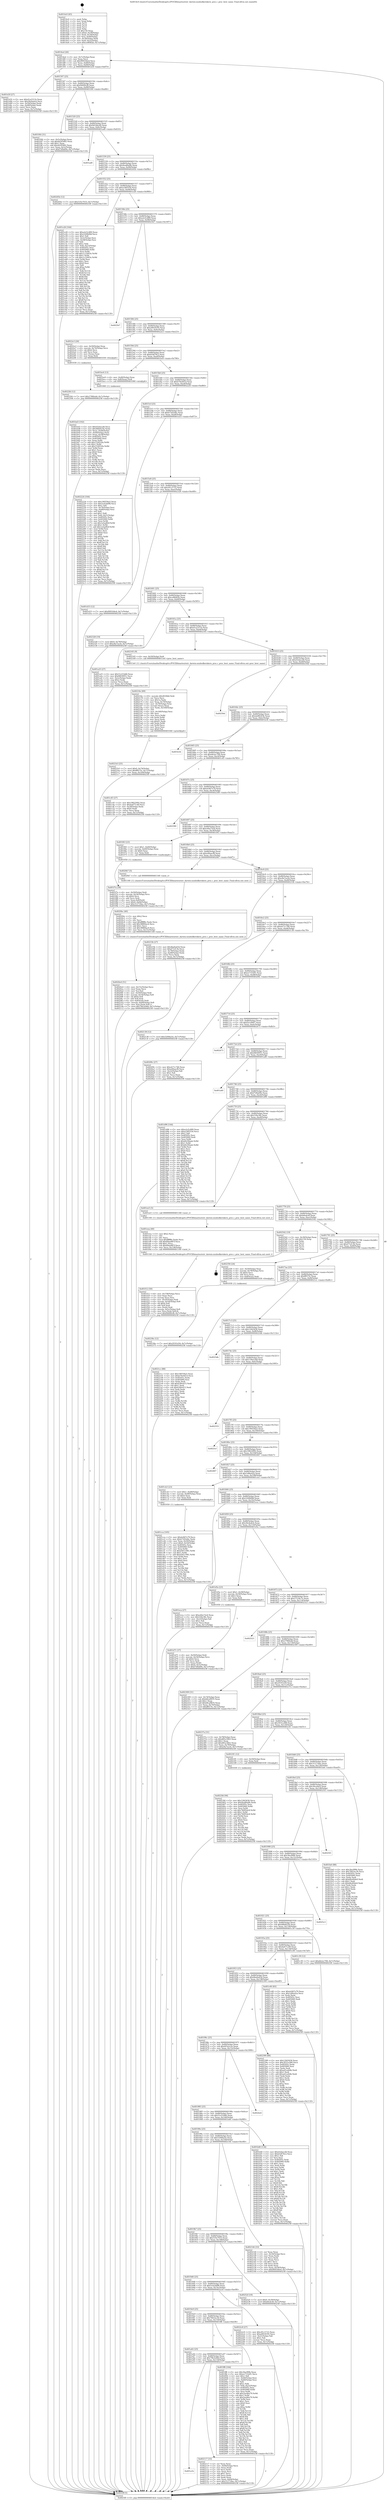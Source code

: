 digraph "0x4014c0" {
  label = "0x4014c0 (/mnt/c/Users/mathe/Desktop/tcc/POCII/binaries/extr_darwin-xnubsdkernkern_proc.c_proc_best_name_Final-ollvm.out::main(0))"
  labelloc = "t"
  node[shape=record]

  Entry [label="",width=0.3,height=0.3,shape=circle,fillcolor=black,style=filled]
  "0x4014ed" [label="{
     0x4014ed [26]\l
     | [instrs]\l
     &nbsp;&nbsp;0x4014ed \<+3\>: mov -0x7c(%rbp),%eax\l
     &nbsp;&nbsp;0x4014f0 \<+2\>: mov %eax,%ecx\l
     &nbsp;&nbsp;0x4014f2 \<+6\>: sub $0x909164e4,%ecx\l
     &nbsp;&nbsp;0x4014f8 \<+3\>: mov %eax,-0x80(%rbp)\l
     &nbsp;&nbsp;0x4014fb \<+6\>: mov %ecx,-0x84(%rbp)\l
     &nbsp;&nbsp;0x401501 \<+6\>: je 0000000000401d3f \<main+0x87f\>\l
  }"]
  "0x401d3f" [label="{
     0x401d3f [27]\l
     | [instrs]\l
     &nbsp;&nbsp;0x401d3f \<+5\>: mov $0xd1a2311b,%eax\l
     &nbsp;&nbsp;0x401d44 \<+5\>: mov $0x26e4a4cb,%ecx\l
     &nbsp;&nbsp;0x401d49 \<+3\>: mov -0x54(%rbp),%edx\l
     &nbsp;&nbsp;0x401d4c \<+3\>: cmp -0x48(%rbp),%edx\l
     &nbsp;&nbsp;0x401d4f \<+3\>: cmovl %ecx,%eax\l
     &nbsp;&nbsp;0x401d52 \<+3\>: mov %eax,-0x7c(%rbp)\l
     &nbsp;&nbsp;0x401d55 \<+5\>: jmp 00000000004025ff \<main+0x113f\>\l
  }"]
  "0x401507" [label="{
     0x401507 [25]\l
     | [instrs]\l
     &nbsp;&nbsp;0x401507 \<+5\>: jmp 000000000040150c \<main+0x4c\>\l
     &nbsp;&nbsp;0x40150c \<+3\>: mov -0x80(%rbp),%eax\l
     &nbsp;&nbsp;0x40150f \<+5\>: sub $0x94490cf8,%eax\l
     &nbsp;&nbsp;0x401514 \<+6\>: mov %eax,-0x88(%rbp)\l
     &nbsp;&nbsp;0x40151a \<+6\>: je 0000000000401f44 \<main+0xa84\>\l
  }"]
  Exit [label="",width=0.3,height=0.3,shape=circle,fillcolor=black,style=filled,peripheries=2]
  "0x401f44" [label="{
     0x401f44 [31]\l
     | [instrs]\l
     &nbsp;&nbsp;0x401f44 \<+3\>: mov -0x5c(%rbp),%eax\l
     &nbsp;&nbsp;0x401f47 \<+5\>: sub $0x4d3f5482,%eax\l
     &nbsp;&nbsp;0x401f4c \<+3\>: add $0x1,%eax\l
     &nbsp;&nbsp;0x401f4f \<+5\>: add $0x4d3f5482,%eax\l
     &nbsp;&nbsp;0x401f54 \<+3\>: mov %eax,-0x5c(%rbp)\l
     &nbsp;&nbsp;0x401f57 \<+7\>: movl $0xf7d9a69e,-0x7c(%rbp)\l
     &nbsp;&nbsp;0x401f5e \<+5\>: jmp 00000000004025ff \<main+0x113f\>\l
  }"]
  "0x401520" [label="{
     0x401520 [25]\l
     | [instrs]\l
     &nbsp;&nbsp;0x401520 \<+5\>: jmp 0000000000401525 \<main+0x65\>\l
     &nbsp;&nbsp;0x401525 \<+3\>: mov -0x80(%rbp),%eax\l
     &nbsp;&nbsp;0x401528 \<+5\>: sub $0x9d18dcd9,%eax\l
     &nbsp;&nbsp;0x40152d \<+6\>: mov %eax,-0x8c(%rbp)\l
     &nbsp;&nbsp;0x401533 \<+6\>: je 0000000000401ad0 \<main+0x610\>\l
  }"]
  "0x4023fd" [label="{
     0x4023fd [94]\l
     | [instrs]\l
     &nbsp;&nbsp;0x4023fd \<+5\>: mov $0x12fd3436,%ecx\l
     &nbsp;&nbsp;0x402402 \<+5\>: mov $0x9ea80a9b,%edx\l
     &nbsp;&nbsp;0x402407 \<+7\>: mov 0x40505c,%esi\l
     &nbsp;&nbsp;0x40240e \<+8\>: mov 0x405060,%r8d\l
     &nbsp;&nbsp;0x402416 \<+3\>: mov %esi,%r9d\l
     &nbsp;&nbsp;0x402419 \<+7\>: sub $0x74095dc8,%r9d\l
     &nbsp;&nbsp;0x402420 \<+4\>: sub $0x1,%r9d\l
     &nbsp;&nbsp;0x402424 \<+7\>: add $0x74095dc8,%r9d\l
     &nbsp;&nbsp;0x40242b \<+4\>: imul %r9d,%esi\l
     &nbsp;&nbsp;0x40242f \<+3\>: and $0x1,%esi\l
     &nbsp;&nbsp;0x402432 \<+3\>: cmp $0x0,%esi\l
     &nbsp;&nbsp;0x402435 \<+4\>: sete %r10b\l
     &nbsp;&nbsp;0x402439 \<+4\>: cmp $0xa,%r8d\l
     &nbsp;&nbsp;0x40243d \<+4\>: setl %r11b\l
     &nbsp;&nbsp;0x402441 \<+3\>: mov %r10b,%bl\l
     &nbsp;&nbsp;0x402444 \<+3\>: and %r11b,%bl\l
     &nbsp;&nbsp;0x402447 \<+3\>: xor %r11b,%r10b\l
     &nbsp;&nbsp;0x40244a \<+3\>: or %r10b,%bl\l
     &nbsp;&nbsp;0x40244d \<+3\>: test $0x1,%bl\l
     &nbsp;&nbsp;0x402450 \<+3\>: cmovne %edx,%ecx\l
     &nbsp;&nbsp;0x402453 \<+3\>: mov %ecx,-0x7c(%rbp)\l
     &nbsp;&nbsp;0x402456 \<+5\>: jmp 00000000004025ff \<main+0x113f\>\l
  }"]
  "0x401ad0" [label="{
     0x401ad0\l
  }", style=dashed]
  "0x401539" [label="{
     0x401539 [25]\l
     | [instrs]\l
     &nbsp;&nbsp;0x401539 \<+5\>: jmp 000000000040153e \<main+0x7e\>\l
     &nbsp;&nbsp;0x40153e \<+3\>: mov -0x80(%rbp),%eax\l
     &nbsp;&nbsp;0x401541 \<+5\>: sub $0x9ea80a9b,%eax\l
     &nbsp;&nbsp;0x401546 \<+6\>: mov %eax,-0x90(%rbp)\l
     &nbsp;&nbsp;0x40154c \<+6\>: je 000000000040245b \<main+0xf9b\>\l
  }"]
  "0x40236e" [label="{
     0x40236e [12]\l
     | [instrs]\l
     &nbsp;&nbsp;0x40236e \<+7\>: movl $0x2f191d34,-0x7c(%rbp)\l
     &nbsp;&nbsp;0x402375 \<+5\>: jmp 00000000004025ff \<main+0x113f\>\l
  }"]
  "0x40245b" [label="{
     0x40245b [12]\l
     | [instrs]\l
     &nbsp;&nbsp;0x40245b \<+7\>: movl $0x535e7033,-0x7c(%rbp)\l
     &nbsp;&nbsp;0x402462 \<+5\>: jmp 00000000004025ff \<main+0x113f\>\l
  }"]
  "0x401552" [label="{
     0x401552 [25]\l
     | [instrs]\l
     &nbsp;&nbsp;0x401552 \<+5\>: jmp 0000000000401557 \<main+0x97\>\l
     &nbsp;&nbsp;0x401557 \<+3\>: mov -0x80(%rbp),%eax\l
     &nbsp;&nbsp;0x40155a \<+5\>: sub $0xa18f5554,%eax\l
     &nbsp;&nbsp;0x40155f \<+6\>: mov %eax,-0x94(%rbp)\l
     &nbsp;&nbsp;0x401565 \<+6\>: je 0000000000401e26 \<main+0x966\>\l
  }"]
  "0x4022fd" [label="{
     0x4022fd [12]\l
     | [instrs]\l
     &nbsp;&nbsp;0x4022fd \<+7\>: movl $0x2796fedd,-0x7c(%rbp)\l
     &nbsp;&nbsp;0x402304 \<+5\>: jmp 00000000004025ff \<main+0x113f\>\l
  }"]
  "0x401e26" [label="{
     0x401e26 [164]\l
     | [instrs]\l
     &nbsp;&nbsp;0x401e26 \<+5\>: mov $0xa2e5c489,%eax\l
     &nbsp;&nbsp;0x401e2b \<+5\>: mov $0x2249b9bf,%ecx\l
     &nbsp;&nbsp;0x401e30 \<+2\>: mov $0x1,%dl\l
     &nbsp;&nbsp;0x401e32 \<+3\>: mov -0x5c(%rbp),%esi\l
     &nbsp;&nbsp;0x401e35 \<+3\>: cmp -0x58(%rbp),%esi\l
     &nbsp;&nbsp;0x401e38 \<+4\>: setl %dil\l
     &nbsp;&nbsp;0x401e3c \<+4\>: and $0x1,%dil\l
     &nbsp;&nbsp;0x401e40 \<+4\>: mov %dil,-0x23(%rbp)\l
     &nbsp;&nbsp;0x401e44 \<+7\>: mov 0x40505c,%esi\l
     &nbsp;&nbsp;0x401e4b \<+8\>: mov 0x405060,%r8d\l
     &nbsp;&nbsp;0x401e53 \<+3\>: mov %esi,%r9d\l
     &nbsp;&nbsp;0x401e56 \<+7\>: add $0x1c12003e,%r9d\l
     &nbsp;&nbsp;0x401e5d \<+4\>: sub $0x1,%r9d\l
     &nbsp;&nbsp;0x401e61 \<+7\>: sub $0x1c12003e,%r9d\l
     &nbsp;&nbsp;0x401e68 \<+4\>: imul %r9d,%esi\l
     &nbsp;&nbsp;0x401e6c \<+3\>: and $0x1,%esi\l
     &nbsp;&nbsp;0x401e6f \<+3\>: cmp $0x0,%esi\l
     &nbsp;&nbsp;0x401e72 \<+4\>: sete %dil\l
     &nbsp;&nbsp;0x401e76 \<+4\>: cmp $0xa,%r8d\l
     &nbsp;&nbsp;0x401e7a \<+4\>: setl %r10b\l
     &nbsp;&nbsp;0x401e7e \<+3\>: mov %dil,%r11b\l
     &nbsp;&nbsp;0x401e81 \<+4\>: xor $0xff,%r11b\l
     &nbsp;&nbsp;0x401e85 \<+3\>: mov %r10b,%bl\l
     &nbsp;&nbsp;0x401e88 \<+3\>: xor $0xff,%bl\l
     &nbsp;&nbsp;0x401e8b \<+3\>: xor $0x0,%dl\l
     &nbsp;&nbsp;0x401e8e \<+3\>: mov %r11b,%r14b\l
     &nbsp;&nbsp;0x401e91 \<+4\>: and $0x0,%r14b\l
     &nbsp;&nbsp;0x401e95 \<+3\>: and %dl,%dil\l
     &nbsp;&nbsp;0x401e98 \<+3\>: mov %bl,%r15b\l
     &nbsp;&nbsp;0x401e9b \<+4\>: and $0x0,%r15b\l
     &nbsp;&nbsp;0x401e9f \<+3\>: and %dl,%r10b\l
     &nbsp;&nbsp;0x401ea2 \<+3\>: or %dil,%r14b\l
     &nbsp;&nbsp;0x401ea5 \<+3\>: or %r10b,%r15b\l
     &nbsp;&nbsp;0x401ea8 \<+3\>: xor %r15b,%r14b\l
     &nbsp;&nbsp;0x401eab \<+3\>: or %bl,%r11b\l
     &nbsp;&nbsp;0x401eae \<+4\>: xor $0xff,%r11b\l
     &nbsp;&nbsp;0x401eb2 \<+3\>: or $0x0,%dl\l
     &nbsp;&nbsp;0x401eb5 \<+3\>: and %dl,%r11b\l
     &nbsp;&nbsp;0x401eb8 \<+3\>: or %r11b,%r14b\l
     &nbsp;&nbsp;0x401ebb \<+4\>: test $0x1,%r14b\l
     &nbsp;&nbsp;0x401ebf \<+3\>: cmovne %ecx,%eax\l
     &nbsp;&nbsp;0x401ec2 \<+3\>: mov %eax,-0x7c(%rbp)\l
     &nbsp;&nbsp;0x401ec5 \<+5\>: jmp 00000000004025ff \<main+0x113f\>\l
  }"]
  "0x40156b" [label="{
     0x40156b [25]\l
     | [instrs]\l
     &nbsp;&nbsp;0x40156b \<+5\>: jmp 0000000000401570 \<main+0xb0\>\l
     &nbsp;&nbsp;0x401570 \<+3\>: mov -0x80(%rbp),%eax\l
     &nbsp;&nbsp;0x401573 \<+5\>: sub $0xa2e5c489,%eax\l
     &nbsp;&nbsp;0x401578 \<+6\>: mov %eax,-0x98(%rbp)\l
     &nbsp;&nbsp;0x40157e \<+6\>: je 00000000004025b7 \<main+0x10f7\>\l
  }"]
  "0x4021b3" [label="{
     0x4021b3 [25]\l
     | [instrs]\l
     &nbsp;&nbsp;0x4021b3 \<+7\>: movl $0x0,-0x74(%rbp)\l
     &nbsp;&nbsp;0x4021ba \<+7\>: movl $0xff057fc,-0x7c(%rbp)\l
     &nbsp;&nbsp;0x4021c1 \<+6\>: mov %eax,-0x164(%rbp)\l
     &nbsp;&nbsp;0x4021c7 \<+5\>: jmp 00000000004025ff \<main+0x113f\>\l
  }"]
  "0x4025b7" [label="{
     0x4025b7\l
  }", style=dashed]
  "0x401584" [label="{
     0x401584 [25]\l
     | [instrs]\l
     &nbsp;&nbsp;0x401584 \<+5\>: jmp 0000000000401589 \<main+0xc9\>\l
     &nbsp;&nbsp;0x401589 \<+3\>: mov -0x80(%rbp),%eax\l
     &nbsp;&nbsp;0x40158c \<+5\>: sub $0xa9918195,%eax\l
     &nbsp;&nbsp;0x401591 \<+6\>: mov %eax,-0x9c(%rbp)\l
     &nbsp;&nbsp;0x401597 \<+6\>: je 00000000004022e3 \<main+0xe23\>\l
  }"]
  "0x40216e" [label="{
     0x40216e [69]\l
     | [instrs]\l
     &nbsp;&nbsp;0x40216e \<+10\>: movabs $0x4030b6,%rdi\l
     &nbsp;&nbsp;0x402178 \<+2\>: xor %ecx,%ecx\l
     &nbsp;&nbsp;0x40217a \<+5\>: mov $0x1a,%edx\l
     &nbsp;&nbsp;0x40217f \<+4\>: mov %rax,-0x70(%rbp)\l
     &nbsp;&nbsp;0x402183 \<+4\>: mov -0x70(%rbp),%rax\l
     &nbsp;&nbsp;0x402187 \<+3\>: movsbl (%rax),%eax\l
     &nbsp;&nbsp;0x40218a \<+6\>: mov %edx,-0x160(%rbp)\l
     &nbsp;&nbsp;0x402190 \<+1\>: cltd\l
     &nbsp;&nbsp;0x402191 \<+6\>: mov -0x160(%rbp),%esi\l
     &nbsp;&nbsp;0x402197 \<+2\>: idiv %esi\l
     &nbsp;&nbsp;0x402199 \<+3\>: mov %ecx,%r8d\l
     &nbsp;&nbsp;0x40219c \<+3\>: sub %edx,%r8d\l
     &nbsp;&nbsp;0x40219f \<+2\>: mov %ecx,%edx\l
     &nbsp;&nbsp;0x4021a1 \<+3\>: sub $0x61,%edx\l
     &nbsp;&nbsp;0x4021a4 \<+3\>: add %edx,%r8d\l
     &nbsp;&nbsp;0x4021a7 \<+3\>: sub %r8d,%ecx\l
     &nbsp;&nbsp;0x4021aa \<+2\>: mov %ecx,%esi\l
     &nbsp;&nbsp;0x4021ac \<+2\>: mov $0x0,%al\l
     &nbsp;&nbsp;0x4021ae \<+5\>: call 0000000000401040 \<printf@plt\>\l
     | [calls]\l
     &nbsp;&nbsp;0x401040 \{1\} (unknown)\l
  }"]
  "0x4022e3" [label="{
     0x4022e3 [26]\l
     | [instrs]\l
     &nbsp;&nbsp;0x4022e3 \<+4\>: mov -0x50(%rbp),%rax\l
     &nbsp;&nbsp;0x4022e7 \<+4\>: movslq -0x74(%rbp),%rcx\l
     &nbsp;&nbsp;0x4022eb \<+4\>: shl $0x4,%rcx\l
     &nbsp;&nbsp;0x4022ef \<+3\>: add %rcx,%rax\l
     &nbsp;&nbsp;0x4022f2 \<+3\>: mov (%rax),%rax\l
     &nbsp;&nbsp;0x4022f5 \<+3\>: mov %rax,%rdi\l
     &nbsp;&nbsp;0x4022f8 \<+5\>: call 0000000000401030 \<free@plt\>\l
     | [calls]\l
     &nbsp;&nbsp;0x401030 \{1\} (unknown)\l
  }"]
  "0x40159d" [label="{
     0x40159d [25]\l
     | [instrs]\l
     &nbsp;&nbsp;0x40159d \<+5\>: jmp 00000000004015a2 \<main+0xe2\>\l
     &nbsp;&nbsp;0x4015a2 \<+3\>: mov -0x80(%rbp),%eax\l
     &nbsp;&nbsp;0x4015a5 \<+5\>: sub $0xb5df78c2,%eax\l
     &nbsp;&nbsp;0x4015aa \<+6\>: mov %eax,-0xa0(%rbp)\l
     &nbsp;&nbsp;0x4015b0 \<+6\>: je 0000000000401bc6 \<main+0x706\>\l
  }"]
  "0x401a1b" [label="{
     0x401a1b\l
  }", style=dashed]
  "0x401bc6" [label="{
     0x401bc6 [13]\l
     | [instrs]\l
     &nbsp;&nbsp;0x401bc6 \<+4\>: mov -0x40(%rbp),%rax\l
     &nbsp;&nbsp;0x401bca \<+4\>: mov 0x8(%rax),%rdi\l
     &nbsp;&nbsp;0x401bce \<+5\>: call 0000000000401060 \<atoi@plt\>\l
     | [calls]\l
     &nbsp;&nbsp;0x401060 \{1\} (unknown)\l
  }"]
  "0x4015b6" [label="{
     0x4015b6 [25]\l
     | [instrs]\l
     &nbsp;&nbsp;0x4015b6 \<+5\>: jmp 00000000004015bb \<main+0xfb\>\l
     &nbsp;&nbsp;0x4015bb \<+3\>: mov -0x80(%rbp),%eax\l
     &nbsp;&nbsp;0x4015be \<+5\>: sub $0xb70e441d,%eax\l
     &nbsp;&nbsp;0x4015c3 \<+6\>: mov %eax,-0xa4(%rbp)\l
     &nbsp;&nbsp;0x4015c9 \<+6\>: je 0000000000402224 \<main+0xd64\>\l
  }"]
  "0x402117" [label="{
     0x402117 [33]\l
     | [instrs]\l
     &nbsp;&nbsp;0x402117 \<+2\>: xor %eax,%eax\l
     &nbsp;&nbsp;0x402119 \<+3\>: mov -0x64(%rbp),%ecx\l
     &nbsp;&nbsp;0x40211c \<+2\>: mov %eax,%edx\l
     &nbsp;&nbsp;0x40211e \<+2\>: sub %ecx,%edx\l
     &nbsp;&nbsp;0x402120 \<+2\>: mov %eax,%ecx\l
     &nbsp;&nbsp;0x402122 \<+3\>: sub $0x1,%ecx\l
     &nbsp;&nbsp;0x402125 \<+2\>: add %ecx,%edx\l
     &nbsp;&nbsp;0x402127 \<+2\>: sub %edx,%eax\l
     &nbsp;&nbsp;0x402129 \<+3\>: mov %eax,-0x64(%rbp)\l
     &nbsp;&nbsp;0x40212c \<+7\>: movl $0x312718ac,-0x7c(%rbp)\l
     &nbsp;&nbsp;0x402133 \<+5\>: jmp 00000000004025ff \<main+0x113f\>\l
  }"]
  "0x402224" [label="{
     0x402224 [164]\l
     | [instrs]\l
     &nbsp;&nbsp;0x402224 \<+5\>: mov $0x190556a5,%eax\l
     &nbsp;&nbsp;0x402229 \<+5\>: mov $0x5c42dd98,%ecx\l
     &nbsp;&nbsp;0x40222e \<+2\>: mov $0x1,%dl\l
     &nbsp;&nbsp;0x402230 \<+3\>: mov -0x74(%rbp),%esi\l
     &nbsp;&nbsp;0x402233 \<+3\>: cmp -0x48(%rbp),%esi\l
     &nbsp;&nbsp;0x402236 \<+4\>: setl %dil\l
     &nbsp;&nbsp;0x40223a \<+4\>: and $0x1,%dil\l
     &nbsp;&nbsp;0x40223e \<+4\>: mov %dil,-0x21(%rbp)\l
     &nbsp;&nbsp;0x402242 \<+7\>: mov 0x40505c,%esi\l
     &nbsp;&nbsp;0x402249 \<+8\>: mov 0x405060,%r8d\l
     &nbsp;&nbsp;0x402251 \<+3\>: mov %esi,%r9d\l
     &nbsp;&nbsp;0x402254 \<+7\>: sub $0x1a5ad82f,%r9d\l
     &nbsp;&nbsp;0x40225b \<+4\>: sub $0x1,%r9d\l
     &nbsp;&nbsp;0x40225f \<+7\>: add $0x1a5ad82f,%r9d\l
     &nbsp;&nbsp;0x402266 \<+4\>: imul %r9d,%esi\l
     &nbsp;&nbsp;0x40226a \<+3\>: and $0x1,%esi\l
     &nbsp;&nbsp;0x40226d \<+3\>: cmp $0x0,%esi\l
     &nbsp;&nbsp;0x402270 \<+4\>: sete %dil\l
     &nbsp;&nbsp;0x402274 \<+4\>: cmp $0xa,%r8d\l
     &nbsp;&nbsp;0x402278 \<+4\>: setl %r10b\l
     &nbsp;&nbsp;0x40227c \<+3\>: mov %dil,%r11b\l
     &nbsp;&nbsp;0x40227f \<+4\>: xor $0xff,%r11b\l
     &nbsp;&nbsp;0x402283 \<+3\>: mov %r10b,%bl\l
     &nbsp;&nbsp;0x402286 \<+3\>: xor $0xff,%bl\l
     &nbsp;&nbsp;0x402289 \<+3\>: xor $0x0,%dl\l
     &nbsp;&nbsp;0x40228c \<+3\>: mov %r11b,%r14b\l
     &nbsp;&nbsp;0x40228f \<+4\>: and $0x0,%r14b\l
     &nbsp;&nbsp;0x402293 \<+3\>: and %dl,%dil\l
     &nbsp;&nbsp;0x402296 \<+3\>: mov %bl,%r15b\l
     &nbsp;&nbsp;0x402299 \<+4\>: and $0x0,%r15b\l
     &nbsp;&nbsp;0x40229d \<+3\>: and %dl,%r10b\l
     &nbsp;&nbsp;0x4022a0 \<+3\>: or %dil,%r14b\l
     &nbsp;&nbsp;0x4022a3 \<+3\>: or %r10b,%r15b\l
     &nbsp;&nbsp;0x4022a6 \<+3\>: xor %r15b,%r14b\l
     &nbsp;&nbsp;0x4022a9 \<+3\>: or %bl,%r11b\l
     &nbsp;&nbsp;0x4022ac \<+4\>: xor $0xff,%r11b\l
     &nbsp;&nbsp;0x4022b0 \<+3\>: or $0x0,%dl\l
     &nbsp;&nbsp;0x4022b3 \<+3\>: and %dl,%r11b\l
     &nbsp;&nbsp;0x4022b6 \<+3\>: or %r11b,%r14b\l
     &nbsp;&nbsp;0x4022b9 \<+4\>: test $0x1,%r14b\l
     &nbsp;&nbsp;0x4022bd \<+3\>: cmovne %ecx,%eax\l
     &nbsp;&nbsp;0x4022c0 \<+3\>: mov %eax,-0x7c(%rbp)\l
     &nbsp;&nbsp;0x4022c3 \<+5\>: jmp 00000000004025ff \<main+0x113f\>\l
  }"]
  "0x4015cf" [label="{
     0x4015cf [25]\l
     | [instrs]\l
     &nbsp;&nbsp;0x4015cf \<+5\>: jmp 00000000004015d4 \<main+0x114\>\l
     &nbsp;&nbsp;0x4015d4 \<+3\>: mov -0x80(%rbp),%eax\l
     &nbsp;&nbsp;0x4015d7 \<+5\>: sub $0xb7202d4c,%eax\l
     &nbsp;&nbsp;0x4015dc \<+6\>: mov %eax,-0xa8(%rbp)\l
     &nbsp;&nbsp;0x4015e2 \<+6\>: je 0000000000401d33 \<main+0x873\>\l
  }"]
  "0x4020e4" [label="{
     0x4020e4 [51]\l
     | [instrs]\l
     &nbsp;&nbsp;0x4020e4 \<+6\>: mov -0x15c(%rbp),%ecx\l
     &nbsp;&nbsp;0x4020ea \<+3\>: imul %eax,%ecx\l
     &nbsp;&nbsp;0x4020ed \<+3\>: mov %cl,%sil\l
     &nbsp;&nbsp;0x4020f0 \<+4\>: mov -0x50(%rbp),%rdi\l
     &nbsp;&nbsp;0x4020f4 \<+4\>: movslq -0x54(%rbp),%r8\l
     &nbsp;&nbsp;0x4020f8 \<+4\>: shl $0x4,%r8\l
     &nbsp;&nbsp;0x4020fc \<+3\>: add %r8,%rdi\l
     &nbsp;&nbsp;0x4020ff \<+4\>: mov 0x8(%rdi),%rdi\l
     &nbsp;&nbsp;0x402103 \<+4\>: movslq -0x64(%rbp),%r8\l
     &nbsp;&nbsp;0x402107 \<+4\>: mov %sil,(%rdi,%r8,1)\l
     &nbsp;&nbsp;0x40210b \<+7\>: movl $0x79b3e94d,-0x7c(%rbp)\l
     &nbsp;&nbsp;0x402112 \<+5\>: jmp 00000000004025ff \<main+0x113f\>\l
  }"]
  "0x401d33" [label="{
     0x401d33 [12]\l
     | [instrs]\l
     &nbsp;&nbsp;0x401d33 \<+7\>: movl $0x909164e4,-0x7c(%rbp)\l
     &nbsp;&nbsp;0x401d3a \<+5\>: jmp 00000000004025ff \<main+0x113f\>\l
  }"]
  "0x4015e8" [label="{
     0x4015e8 [25]\l
     | [instrs]\l
     &nbsp;&nbsp;0x4015e8 \<+5\>: jmp 00000000004015ed \<main+0x12d\>\l
     &nbsp;&nbsp;0x4015ed \<+3\>: mov -0x80(%rbp),%eax\l
     &nbsp;&nbsp;0x4015f0 \<+5\>: sub $0xc81c5725,%eax\l
     &nbsp;&nbsp;0x4015f5 \<+6\>: mov %eax,-0xac(%rbp)\l
     &nbsp;&nbsp;0x4015fb \<+6\>: je 0000000000402328 \<main+0xe68\>\l
  }"]
  "0x4020bc" [label="{
     0x4020bc [40]\l
     | [instrs]\l
     &nbsp;&nbsp;0x4020bc \<+5\>: mov $0x2,%ecx\l
     &nbsp;&nbsp;0x4020c1 \<+1\>: cltd\l
     &nbsp;&nbsp;0x4020c2 \<+2\>: idiv %ecx\l
     &nbsp;&nbsp;0x4020c4 \<+6\>: imul $0xfffffffe,%edx,%ecx\l
     &nbsp;&nbsp;0x4020ca \<+6\>: add $0x38884ac4,%ecx\l
     &nbsp;&nbsp;0x4020d0 \<+3\>: add $0x1,%ecx\l
     &nbsp;&nbsp;0x4020d3 \<+6\>: sub $0x38884ac4,%ecx\l
     &nbsp;&nbsp;0x4020d9 \<+6\>: mov %ecx,-0x15c(%rbp)\l
     &nbsp;&nbsp;0x4020df \<+5\>: call 0000000000401160 \<next_i\>\l
     | [calls]\l
     &nbsp;&nbsp;0x401160 \{1\} (/mnt/c/Users/mathe/Desktop/tcc/POCII/binaries/extr_darwin-xnubsdkernkern_proc.c_proc_best_name_Final-ollvm.out::next_i)\l
  }"]
  "0x402328" [label="{
     0x402328 [19]\l
     | [instrs]\l
     &nbsp;&nbsp;0x402328 \<+7\>: movl $0x0,-0x78(%rbp)\l
     &nbsp;&nbsp;0x40232f \<+7\>: movl $0xe8a7aceb,-0x7c(%rbp)\l
     &nbsp;&nbsp;0x402336 \<+5\>: jmp 00000000004025ff \<main+0x113f\>\l
  }"]
  "0x401601" [label="{
     0x401601 [25]\l
     | [instrs]\l
     &nbsp;&nbsp;0x401601 \<+5\>: jmp 0000000000401606 \<main+0x146\>\l
     &nbsp;&nbsp;0x401606 \<+3\>: mov -0x80(%rbp),%eax\l
     &nbsp;&nbsp;0x401609 \<+5\>: sub $0xce864f2b,%eax\l
     &nbsp;&nbsp;0x40160e \<+6\>: mov %eax,-0xb0(%rbp)\l
     &nbsp;&nbsp;0x401614 \<+6\>: je 0000000000401a25 \<main+0x565\>\l
  }"]
  "0x401a02" [label="{
     0x401a02 [25]\l
     | [instrs]\l
     &nbsp;&nbsp;0x401a02 \<+5\>: jmp 0000000000401a07 \<main+0x547\>\l
     &nbsp;&nbsp;0x401a07 \<+3\>: mov -0x80(%rbp),%eax\l
     &nbsp;&nbsp;0x401a0a \<+5\>: sub $0x79b3e94d,%eax\l
     &nbsp;&nbsp;0x401a0f \<+6\>: mov %eax,-0x154(%rbp)\l
     &nbsp;&nbsp;0x401a15 \<+6\>: je 0000000000402117 \<main+0xc57\>\l
  }"]
  "0x401a25" [label="{
     0x401a25 [27]\l
     | [instrs]\l
     &nbsp;&nbsp;0x401a25 \<+5\>: mov $0x51e51b66,%eax\l
     &nbsp;&nbsp;0x401a2a \<+5\>: mov $0xf4830051,%ecx\l
     &nbsp;&nbsp;0x401a2f \<+3\>: mov -0x2c(%rbp),%edx\l
     &nbsp;&nbsp;0x401a32 \<+3\>: cmp $0x2,%edx\l
     &nbsp;&nbsp;0x401a35 \<+3\>: cmovne %ecx,%eax\l
     &nbsp;&nbsp;0x401a38 \<+3\>: mov %eax,-0x7c(%rbp)\l
     &nbsp;&nbsp;0x401a3b \<+5\>: jmp 00000000004025ff \<main+0x113f\>\l
  }"]
  "0x40161a" [label="{
     0x40161a [25]\l
     | [instrs]\l
     &nbsp;&nbsp;0x40161a \<+5\>: jmp 000000000040161f \<main+0x15f\>\l
     &nbsp;&nbsp;0x40161f \<+3\>: mov -0x80(%rbp),%eax\l
     &nbsp;&nbsp;0x401622 \<+5\>: sub $0xd1a2311b,%eax\l
     &nbsp;&nbsp;0x401627 \<+6\>: mov %eax,-0xb4(%rbp)\l
     &nbsp;&nbsp;0x40162d \<+6\>: je 0000000000402165 \<main+0xca5\>\l
  }"]
  "0x4025ff" [label="{
     0x4025ff [5]\l
     | [instrs]\l
     &nbsp;&nbsp;0x4025ff \<+5\>: jmp 00000000004014ed \<main+0x2d\>\l
  }"]
  "0x4014c0" [label="{
     0x4014c0 [45]\l
     | [instrs]\l
     &nbsp;&nbsp;0x4014c0 \<+1\>: push %rbp\l
     &nbsp;&nbsp;0x4014c1 \<+3\>: mov %rsp,%rbp\l
     &nbsp;&nbsp;0x4014c4 \<+2\>: push %r15\l
     &nbsp;&nbsp;0x4014c6 \<+2\>: push %r14\l
     &nbsp;&nbsp;0x4014c8 \<+2\>: push %r12\l
     &nbsp;&nbsp;0x4014ca \<+1\>: push %rbx\l
     &nbsp;&nbsp;0x4014cb \<+7\>: sub $0x150,%rsp\l
     &nbsp;&nbsp;0x4014d2 \<+7\>: movl $0x0,-0x30(%rbp)\l
     &nbsp;&nbsp;0x4014d9 \<+3\>: mov %edi,-0x34(%rbp)\l
     &nbsp;&nbsp;0x4014dc \<+4\>: mov %rsi,-0x40(%rbp)\l
     &nbsp;&nbsp;0x4014e0 \<+3\>: mov -0x34(%rbp),%edi\l
     &nbsp;&nbsp;0x4014e3 \<+3\>: mov %edi,-0x2c(%rbp)\l
     &nbsp;&nbsp;0x4014e6 \<+7\>: movl $0xce864f2b,-0x7c(%rbp)\l
  }"]
  "0x401ff8" [label="{
     0x401ff8 [164]\l
     | [instrs]\l
     &nbsp;&nbsp;0x401ff8 \<+5\>: mov $0x3facf99b,%eax\l
     &nbsp;&nbsp;0x401ffd \<+5\>: mov $0xee731b91,%ecx\l
     &nbsp;&nbsp;0x402002 \<+2\>: mov $0x1,%dl\l
     &nbsp;&nbsp;0x402004 \<+3\>: mov -0x64(%rbp),%esi\l
     &nbsp;&nbsp;0x402007 \<+3\>: cmp -0x60(%rbp),%esi\l
     &nbsp;&nbsp;0x40200a \<+4\>: setl %dil\l
     &nbsp;&nbsp;0x40200e \<+4\>: and $0x1,%dil\l
     &nbsp;&nbsp;0x402012 \<+4\>: mov %dil,-0x22(%rbp)\l
     &nbsp;&nbsp;0x402016 \<+7\>: mov 0x40505c,%esi\l
     &nbsp;&nbsp;0x40201d \<+8\>: mov 0x405060,%r8d\l
     &nbsp;&nbsp;0x402025 \<+3\>: mov %esi,%r9d\l
     &nbsp;&nbsp;0x402028 \<+7\>: add $0x2ee46a79,%r9d\l
     &nbsp;&nbsp;0x40202f \<+4\>: sub $0x1,%r9d\l
     &nbsp;&nbsp;0x402033 \<+7\>: sub $0x2ee46a79,%r9d\l
     &nbsp;&nbsp;0x40203a \<+4\>: imul %r9d,%esi\l
     &nbsp;&nbsp;0x40203e \<+3\>: and $0x1,%esi\l
     &nbsp;&nbsp;0x402041 \<+3\>: cmp $0x0,%esi\l
     &nbsp;&nbsp;0x402044 \<+4\>: sete %dil\l
     &nbsp;&nbsp;0x402048 \<+4\>: cmp $0xa,%r8d\l
     &nbsp;&nbsp;0x40204c \<+4\>: setl %r10b\l
     &nbsp;&nbsp;0x402050 \<+3\>: mov %dil,%r11b\l
     &nbsp;&nbsp;0x402053 \<+4\>: xor $0xff,%r11b\l
     &nbsp;&nbsp;0x402057 \<+3\>: mov %r10b,%bl\l
     &nbsp;&nbsp;0x40205a \<+3\>: xor $0xff,%bl\l
     &nbsp;&nbsp;0x40205d \<+3\>: xor $0x1,%dl\l
     &nbsp;&nbsp;0x402060 \<+3\>: mov %r11b,%r14b\l
     &nbsp;&nbsp;0x402063 \<+4\>: and $0xff,%r14b\l
     &nbsp;&nbsp;0x402067 \<+3\>: and %dl,%dil\l
     &nbsp;&nbsp;0x40206a \<+3\>: mov %bl,%r15b\l
     &nbsp;&nbsp;0x40206d \<+4\>: and $0xff,%r15b\l
     &nbsp;&nbsp;0x402071 \<+3\>: and %dl,%r10b\l
     &nbsp;&nbsp;0x402074 \<+3\>: or %dil,%r14b\l
     &nbsp;&nbsp;0x402077 \<+3\>: or %r10b,%r15b\l
     &nbsp;&nbsp;0x40207a \<+3\>: xor %r15b,%r14b\l
     &nbsp;&nbsp;0x40207d \<+3\>: or %bl,%r11b\l
     &nbsp;&nbsp;0x402080 \<+4\>: xor $0xff,%r11b\l
     &nbsp;&nbsp;0x402084 \<+3\>: or $0x1,%dl\l
     &nbsp;&nbsp;0x402087 \<+3\>: and %dl,%r11b\l
     &nbsp;&nbsp;0x40208a \<+3\>: or %r11b,%r14b\l
     &nbsp;&nbsp;0x40208d \<+4\>: test $0x1,%r14b\l
     &nbsp;&nbsp;0x402091 \<+3\>: cmovne %ecx,%eax\l
     &nbsp;&nbsp;0x402094 \<+3\>: mov %eax,-0x7c(%rbp)\l
     &nbsp;&nbsp;0x402097 \<+5\>: jmp 00000000004025ff \<main+0x113f\>\l
  }"]
  "0x402165" [label="{
     0x402165 [9]\l
     | [instrs]\l
     &nbsp;&nbsp;0x402165 \<+4\>: mov -0x50(%rbp),%rdi\l
     &nbsp;&nbsp;0x402169 \<+5\>: call 00000000004013e0 \<proc_best_name\>\l
     | [calls]\l
     &nbsp;&nbsp;0x4013e0 \{1\} (/mnt/c/Users/mathe/Desktop/tcc/POCII/binaries/extr_darwin-xnubsdkernkern_proc.c_proc_best_name_Final-ollvm.out::proc_best_name)\l
  }"]
  "0x401633" [label="{
     0x401633 [25]\l
     | [instrs]\l
     &nbsp;&nbsp;0x401633 \<+5\>: jmp 0000000000401638 \<main+0x178\>\l
     &nbsp;&nbsp;0x401638 \<+3\>: mov -0x80(%rbp),%eax\l
     &nbsp;&nbsp;0x40163b \<+5\>: sub $0xd3ebecd4,%eax\l
     &nbsp;&nbsp;0x401640 \<+6\>: mov %eax,-0xb8(%rbp)\l
     &nbsp;&nbsp;0x401646 \<+6\>: je 000000000040256d \<main+0x10ad\>\l
  }"]
  "0x4019e9" [label="{
     0x4019e9 [25]\l
     | [instrs]\l
     &nbsp;&nbsp;0x4019e9 \<+5\>: jmp 00000000004019ee \<main+0x52e\>\l
     &nbsp;&nbsp;0x4019ee \<+3\>: mov -0x80(%rbp),%eax\l
     &nbsp;&nbsp;0x4019f1 \<+5\>: sub $0x7841bc34,%eax\l
     &nbsp;&nbsp;0x4019f6 \<+6\>: mov %eax,-0x150(%rbp)\l
     &nbsp;&nbsp;0x4019fc \<+6\>: je 0000000000401ff8 \<main+0xb38\>\l
  }"]
  "0x40256d" [label="{
     0x40256d\l
  }", style=dashed]
  "0x40164c" [label="{
     0x40164c [25]\l
     | [instrs]\l
     &nbsp;&nbsp;0x40164c \<+5\>: jmp 0000000000401651 \<main+0x191\>\l
     &nbsp;&nbsp;0x401651 \<+3\>: mov -0x80(%rbp),%eax\l
     &nbsp;&nbsp;0x401654 \<+5\>: sub $0xda98243b,%eax\l
     &nbsp;&nbsp;0x401659 \<+6\>: mov %eax,-0xbc(%rbp)\l
     &nbsp;&nbsp;0x40165f \<+6\>: je 0000000000401b34 \<main+0x674\>\l
  }"]
  "0x4022c8" [label="{
     0x4022c8 [27]\l
     | [instrs]\l
     &nbsp;&nbsp;0x4022c8 \<+5\>: mov $0xc81c5725,%eax\l
     &nbsp;&nbsp;0x4022cd \<+5\>: mov $0xa9918195,%ecx\l
     &nbsp;&nbsp;0x4022d2 \<+3\>: mov -0x21(%rbp),%dl\l
     &nbsp;&nbsp;0x4022d5 \<+3\>: test $0x1,%dl\l
     &nbsp;&nbsp;0x4022d8 \<+3\>: cmovne %ecx,%eax\l
     &nbsp;&nbsp;0x4022db \<+3\>: mov %eax,-0x7c(%rbp)\l
     &nbsp;&nbsp;0x4022de \<+5\>: jmp 00000000004025ff \<main+0x113f\>\l
  }"]
  "0x401b34" [label="{
     0x401b34\l
  }", style=dashed]
  "0x401665" [label="{
     0x401665 [25]\l
     | [instrs]\l
     &nbsp;&nbsp;0x401665 \<+5\>: jmp 000000000040166a \<main+0x1aa\>\l
     &nbsp;&nbsp;0x40166a \<+3\>: mov -0x80(%rbp),%eax\l
     &nbsp;&nbsp;0x40166d \<+5\>: sub $0xdb2ec708,%eax\l
     &nbsp;&nbsp;0x401672 \<+6\>: mov %eax,-0xc0(%rbp)\l
     &nbsp;&nbsp;0x401678 \<+6\>: je 0000000000401c45 \<main+0x785\>\l
  }"]
  "0x4019d0" [label="{
     0x4019d0 [25]\l
     | [instrs]\l
     &nbsp;&nbsp;0x4019d0 \<+5\>: jmp 00000000004019d5 \<main+0x515\>\l
     &nbsp;&nbsp;0x4019d5 \<+3\>: mov -0x80(%rbp),%eax\l
     &nbsp;&nbsp;0x4019d8 \<+5\>: sub $0x5c42dd98,%eax\l
     &nbsp;&nbsp;0x4019dd \<+6\>: mov %eax,-0x14c(%rbp)\l
     &nbsp;&nbsp;0x4019e3 \<+6\>: je 00000000004022c8 \<main+0xe08\>\l
  }"]
  "0x401c45" [label="{
     0x401c45 [27]\l
     | [instrs]\l
     &nbsp;&nbsp;0x401c45 \<+5\>: mov $0x19822092,%eax\l
     &nbsp;&nbsp;0x401c4a \<+5\>: mov $0x4a671c49,%ecx\l
     &nbsp;&nbsp;0x401c4f \<+3\>: mov -0x28(%rbp),%edx\l
     &nbsp;&nbsp;0x401c52 \<+3\>: cmp $0x0,%edx\l
     &nbsp;&nbsp;0x401c55 \<+3\>: cmove %ecx,%eax\l
     &nbsp;&nbsp;0x401c58 \<+3\>: mov %eax,-0x7c(%rbp)\l
     &nbsp;&nbsp;0x401c5b \<+5\>: jmp 00000000004025ff \<main+0x113f\>\l
  }"]
  "0x40167e" [label="{
     0x40167e [25]\l
     | [instrs]\l
     &nbsp;&nbsp;0x40167e \<+5\>: jmp 0000000000401683 \<main+0x1c3\>\l
     &nbsp;&nbsp;0x401683 \<+3\>: mov -0x80(%rbp),%eax\l
     &nbsp;&nbsp;0x401686 \<+5\>: sub $0xdc847e79,%eax\l
     &nbsp;&nbsp;0x40168b \<+6\>: mov %eax,-0xc4(%rbp)\l
     &nbsp;&nbsp;0x401691 \<+6\>: je 0000000000402589 \<main+0x10c9\>\l
  }"]
  "0x40252f" [label="{
     0x40252f [19]\l
     | [instrs]\l
     &nbsp;&nbsp;0x40252f \<+7\>: movl $0x0,-0x30(%rbp)\l
     &nbsp;&nbsp;0x402536 \<+7\>: movl $0xb6edc4f,-0x7c(%rbp)\l
     &nbsp;&nbsp;0x40253d \<+5\>: jmp 00000000004025ff \<main+0x113f\>\l
  }"]
  "0x402589" [label="{
     0x402589\l
  }", style=dashed]
  "0x401697" [label="{
     0x401697 [25]\l
     | [instrs]\l
     &nbsp;&nbsp;0x401697 \<+5\>: jmp 000000000040169c \<main+0x1dc\>\l
     &nbsp;&nbsp;0x40169c \<+3\>: mov -0x80(%rbp),%eax\l
     &nbsp;&nbsp;0x40169f \<+5\>: sub $0xe44a72e4,%eax\l
     &nbsp;&nbsp;0x4016a4 \<+6\>: mov %eax,-0xc8(%rbp)\l
     &nbsp;&nbsp;0x4016aa \<+6\>: je 0000000000401f63 \<main+0xaa3\>\l
  }"]
  "0x4019b7" [label="{
     0x4019b7 [25]\l
     | [instrs]\l
     &nbsp;&nbsp;0x4019b7 \<+5\>: jmp 00000000004019bc \<main+0x4fc\>\l
     &nbsp;&nbsp;0x4019bc \<+3\>: mov -0x80(%rbp),%eax\l
     &nbsp;&nbsp;0x4019bf \<+5\>: sub $0x535e7033,%eax\l
     &nbsp;&nbsp;0x4019c4 \<+6\>: mov %eax,-0x148(%rbp)\l
     &nbsp;&nbsp;0x4019ca \<+6\>: je 000000000040252f \<main+0x106f\>\l
  }"]
  "0x401f63" [label="{
     0x401f63 [23]\l
     | [instrs]\l
     &nbsp;&nbsp;0x401f63 \<+7\>: movl $0x1,-0x60(%rbp)\l
     &nbsp;&nbsp;0x401f6a \<+4\>: movslq -0x60(%rbp),%rax\l
     &nbsp;&nbsp;0x401f6e \<+4\>: shl $0x0,%rax\l
     &nbsp;&nbsp;0x401f72 \<+3\>: mov %rax,%rdi\l
     &nbsp;&nbsp;0x401f75 \<+5\>: call 0000000000401050 \<malloc@plt\>\l
     | [calls]\l
     &nbsp;&nbsp;0x401050 \{1\} (unknown)\l
  }"]
  "0x4016b0" [label="{
     0x4016b0 [25]\l
     | [instrs]\l
     &nbsp;&nbsp;0x4016b0 \<+5\>: jmp 00000000004016b5 \<main+0x1f5\>\l
     &nbsp;&nbsp;0x4016b5 \<+3\>: mov -0x80(%rbp),%eax\l
     &nbsp;&nbsp;0x4016b8 \<+5\>: sub $0xe49aacf8,%eax\l
     &nbsp;&nbsp;0x4016bd \<+6\>: mov %eax,-0xcc(%rbp)\l
     &nbsp;&nbsp;0x4016c3 \<+6\>: je 00000000004020b7 \<main+0xbf7\>\l
  }"]
  "0x402144" [label="{
     0x402144 [33]\l
     | [instrs]\l
     &nbsp;&nbsp;0x402144 \<+2\>: xor %eax,%eax\l
     &nbsp;&nbsp;0x402146 \<+3\>: mov -0x54(%rbp),%ecx\l
     &nbsp;&nbsp;0x402149 \<+2\>: mov %eax,%edx\l
     &nbsp;&nbsp;0x40214b \<+2\>: sub %ecx,%edx\l
     &nbsp;&nbsp;0x40214d \<+2\>: mov %eax,%ecx\l
     &nbsp;&nbsp;0x40214f \<+3\>: sub $0x1,%ecx\l
     &nbsp;&nbsp;0x402152 \<+2\>: add %ecx,%edx\l
     &nbsp;&nbsp;0x402154 \<+2\>: sub %edx,%eax\l
     &nbsp;&nbsp;0x402156 \<+3\>: mov %eax,-0x54(%rbp)\l
     &nbsp;&nbsp;0x402159 \<+7\>: movl $0x909164e4,-0x7c(%rbp)\l
     &nbsp;&nbsp;0x402160 \<+5\>: jmp 00000000004025ff \<main+0x113f\>\l
  }"]
  "0x4020b7" [label="{
     0x4020b7 [5]\l
     | [instrs]\l
     &nbsp;&nbsp;0x4020b7 \<+5\>: call 0000000000401160 \<next_i\>\l
     | [calls]\l
     &nbsp;&nbsp;0x401160 \{1\} (/mnt/c/Users/mathe/Desktop/tcc/POCII/binaries/extr_darwin-xnubsdkernkern_proc.c_proc_best_name_Final-ollvm.out::next_i)\l
  }"]
  "0x4016c9" [label="{
     0x4016c9 [25]\l
     | [instrs]\l
     &nbsp;&nbsp;0x4016c9 \<+5\>: jmp 00000000004016ce \<main+0x20e\>\l
     &nbsp;&nbsp;0x4016ce \<+3\>: mov -0x80(%rbp),%eax\l
     &nbsp;&nbsp;0x4016d1 \<+5\>: sub $0xe8a7aceb,%eax\l
     &nbsp;&nbsp;0x4016d6 \<+6\>: mov %eax,-0xd0(%rbp)\l
     &nbsp;&nbsp;0x4016dc \<+6\>: je 000000000040233b \<main+0xe7b\>\l
  }"]
  "0x401f7a" [label="{
     0x401f7a [38]\l
     | [instrs]\l
     &nbsp;&nbsp;0x401f7a \<+4\>: mov -0x50(%rbp),%rdi\l
     &nbsp;&nbsp;0x401f7e \<+4\>: movslq -0x54(%rbp),%rcx\l
     &nbsp;&nbsp;0x401f82 \<+4\>: shl $0x4,%rcx\l
     &nbsp;&nbsp;0x401f86 \<+3\>: add %rcx,%rdi\l
     &nbsp;&nbsp;0x401f89 \<+4\>: mov %rax,0x8(%rdi)\l
     &nbsp;&nbsp;0x401f8d \<+7\>: movl $0x0,-0x64(%rbp)\l
     &nbsp;&nbsp;0x401f94 \<+7\>: movl $0x312718ac,-0x7c(%rbp)\l
     &nbsp;&nbsp;0x401f9b \<+5\>: jmp 00000000004025ff \<main+0x113f\>\l
  }"]
  "0x40233b" [label="{
     0x40233b [27]\l
     | [instrs]\l
     &nbsp;&nbsp;0x40233b \<+5\>: mov $0x4ba0a43d,%eax\l
     &nbsp;&nbsp;0x402340 \<+5\>: mov $0xd71d13b,%ecx\l
     &nbsp;&nbsp;0x402345 \<+3\>: mov -0x78(%rbp),%edx\l
     &nbsp;&nbsp;0x402348 \<+3\>: cmp -0x48(%rbp),%edx\l
     &nbsp;&nbsp;0x40234b \<+3\>: cmovl %ecx,%eax\l
     &nbsp;&nbsp;0x40234e \<+3\>: mov %eax,-0x7c(%rbp)\l
     &nbsp;&nbsp;0x402351 \<+5\>: jmp 00000000004025ff \<main+0x113f\>\l
  }"]
  "0x4016e2" [label="{
     0x4016e2 [25]\l
     | [instrs]\l
     &nbsp;&nbsp;0x4016e2 \<+5\>: jmp 00000000004016e7 \<main+0x227\>\l
     &nbsp;&nbsp;0x4016e7 \<+3\>: mov -0x80(%rbp),%eax\l
     &nbsp;&nbsp;0x4016ea \<+5\>: sub $0xeb71c746,%eax\l
     &nbsp;&nbsp;0x4016ef \<+6\>: mov %eax,-0xd4(%rbp)\l
     &nbsp;&nbsp;0x4016f5 \<+6\>: je 0000000000402138 \<main+0xc78\>\l
  }"]
  "0x401f12" [label="{
     0x401f12 [50]\l
     | [instrs]\l
     &nbsp;&nbsp;0x401f12 \<+6\>: mov -0x158(%rbp),%ecx\l
     &nbsp;&nbsp;0x401f18 \<+3\>: imul %eax,%ecx\l
     &nbsp;&nbsp;0x401f1b \<+3\>: movslq %ecx,%rsi\l
     &nbsp;&nbsp;0x401f1e \<+4\>: mov -0x50(%rbp),%rdi\l
     &nbsp;&nbsp;0x401f22 \<+4\>: movslq -0x54(%rbp),%r8\l
     &nbsp;&nbsp;0x401f26 \<+4\>: shl $0x4,%r8\l
     &nbsp;&nbsp;0x401f2a \<+3\>: add %r8,%rdi\l
     &nbsp;&nbsp;0x401f2d \<+3\>: mov (%rdi),%rdi\l
     &nbsp;&nbsp;0x401f30 \<+4\>: movslq -0x5c(%rbp),%r8\l
     &nbsp;&nbsp;0x401f34 \<+4\>: mov %rsi,(%rdi,%r8,8)\l
     &nbsp;&nbsp;0x401f38 \<+7\>: movl $0x94490cf8,-0x7c(%rbp)\l
     &nbsp;&nbsp;0x401f3f \<+5\>: jmp 00000000004025ff \<main+0x113f\>\l
  }"]
  "0x402138" [label="{
     0x402138 [12]\l
     | [instrs]\l
     &nbsp;&nbsp;0x402138 \<+7\>: movl $0x5200ba5e,-0x7c(%rbp)\l
     &nbsp;&nbsp;0x40213f \<+5\>: jmp 00000000004025ff \<main+0x113f\>\l
  }"]
  "0x4016fb" [label="{
     0x4016fb [25]\l
     | [instrs]\l
     &nbsp;&nbsp;0x4016fb \<+5\>: jmp 0000000000401700 \<main+0x240\>\l
     &nbsp;&nbsp;0x401700 \<+3\>: mov -0x80(%rbp),%eax\l
     &nbsp;&nbsp;0x401703 \<+5\>: sub $0xee731b91,%eax\l
     &nbsp;&nbsp;0x401708 \<+6\>: mov %eax,-0xd8(%rbp)\l
     &nbsp;&nbsp;0x40170e \<+6\>: je 000000000040209c \<main+0xbdc\>\l
  }"]
  "0x401eea" [label="{
     0x401eea [40]\l
     | [instrs]\l
     &nbsp;&nbsp;0x401eea \<+5\>: mov $0x2,%ecx\l
     &nbsp;&nbsp;0x401eef \<+1\>: cltd\l
     &nbsp;&nbsp;0x401ef0 \<+2\>: idiv %ecx\l
     &nbsp;&nbsp;0x401ef2 \<+6\>: imul $0xfffffffe,%edx,%ecx\l
     &nbsp;&nbsp;0x401ef8 \<+6\>: add $0x69aa987f,%ecx\l
     &nbsp;&nbsp;0x401efe \<+3\>: add $0x1,%ecx\l
     &nbsp;&nbsp;0x401f01 \<+6\>: sub $0x69aa987f,%ecx\l
     &nbsp;&nbsp;0x401f07 \<+6\>: mov %ecx,-0x158(%rbp)\l
     &nbsp;&nbsp;0x401f0d \<+5\>: call 0000000000401160 \<next_i\>\l
     | [calls]\l
     &nbsp;&nbsp;0x401160 \{1\} (/mnt/c/Users/mathe/Desktop/tcc/POCII/binaries/extr_darwin-xnubsdkernkern_proc.c_proc_best_name_Final-ollvm.out::next_i)\l
  }"]
  "0x40209c" [label="{
     0x40209c [27]\l
     | [instrs]\l
     &nbsp;&nbsp;0x40209c \<+5\>: mov $0xeb71c746,%eax\l
     &nbsp;&nbsp;0x4020a1 \<+5\>: mov $0xe49aacf8,%ecx\l
     &nbsp;&nbsp;0x4020a6 \<+3\>: mov -0x22(%rbp),%dl\l
     &nbsp;&nbsp;0x4020a9 \<+3\>: test $0x1,%dl\l
     &nbsp;&nbsp;0x4020ac \<+3\>: cmovne %ecx,%eax\l
     &nbsp;&nbsp;0x4020af \<+3\>: mov %eax,-0x7c(%rbp)\l
     &nbsp;&nbsp;0x4020b2 \<+5\>: jmp 00000000004025ff \<main+0x113f\>\l
  }"]
  "0x401714" [label="{
     0x401714 [25]\l
     | [instrs]\l
     &nbsp;&nbsp;0x401714 \<+5\>: jmp 0000000000401719 \<main+0x259\>\l
     &nbsp;&nbsp;0x401719 \<+3\>: mov -0x80(%rbp),%eax\l
     &nbsp;&nbsp;0x40171c \<+5\>: sub $0xf2e10647,%eax\l
     &nbsp;&nbsp;0x401721 \<+6\>: mov %eax,-0xdc(%rbp)\l
     &nbsp;&nbsp;0x401727 \<+6\>: je 0000000000402473 \<main+0xfb3\>\l
  }"]
  "0x401d71" [label="{
     0x401d71 [37]\l
     | [instrs]\l
     &nbsp;&nbsp;0x401d71 \<+4\>: mov -0x50(%rbp),%rdi\l
     &nbsp;&nbsp;0x401d75 \<+4\>: movslq -0x54(%rbp),%rcx\l
     &nbsp;&nbsp;0x401d79 \<+4\>: shl $0x4,%rcx\l
     &nbsp;&nbsp;0x401d7d \<+3\>: add %rcx,%rdi\l
     &nbsp;&nbsp;0x401d80 \<+3\>: mov %rax,(%rdi)\l
     &nbsp;&nbsp;0x401d83 \<+7\>: movl $0x0,-0x5c(%rbp)\l
     &nbsp;&nbsp;0x401d8a \<+7\>: movl $0xf7d9a69e,-0x7c(%rbp)\l
     &nbsp;&nbsp;0x401d91 \<+5\>: jmp 00000000004025ff \<main+0x113f\>\l
  }"]
  "0x402473" [label="{
     0x402473\l
  }", style=dashed]
  "0x40172d" [label="{
     0x40172d [25]\l
     | [instrs]\l
     &nbsp;&nbsp;0x40172d \<+5\>: jmp 0000000000401732 \<main+0x272\>\l
     &nbsp;&nbsp;0x401732 \<+3\>: mov -0x80(%rbp),%eax\l
     &nbsp;&nbsp;0x401735 \<+5\>: sub $0xf4830051,%eax\l
     &nbsp;&nbsp;0x40173a \<+6\>: mov %eax,-0xe0(%rbp)\l
     &nbsp;&nbsp;0x401740 \<+6\>: je 0000000000401a40 \<main+0x580\>\l
  }"]
  "0x401cca" [label="{
     0x401cca [105]\l
     | [instrs]\l
     &nbsp;&nbsp;0x401cca \<+5\>: mov $0xdc847e79,%ecx\l
     &nbsp;&nbsp;0x401ccf \<+5\>: mov $0xb7202d4c,%edx\l
     &nbsp;&nbsp;0x401cd4 \<+4\>: mov %rax,-0x50(%rbp)\l
     &nbsp;&nbsp;0x401cd8 \<+7\>: movl $0x0,-0x54(%rbp)\l
     &nbsp;&nbsp;0x401cdf \<+7\>: mov 0x40505c,%esi\l
     &nbsp;&nbsp;0x401ce6 \<+8\>: mov 0x405060,%r8d\l
     &nbsp;&nbsp;0x401cee \<+3\>: mov %esi,%r9d\l
     &nbsp;&nbsp;0x401cf1 \<+7\>: sub $0xd5611981,%r9d\l
     &nbsp;&nbsp;0x401cf8 \<+4\>: sub $0x1,%r9d\l
     &nbsp;&nbsp;0x401cfc \<+7\>: add $0xd5611981,%r9d\l
     &nbsp;&nbsp;0x401d03 \<+4\>: imul %r9d,%esi\l
     &nbsp;&nbsp;0x401d07 \<+3\>: and $0x1,%esi\l
     &nbsp;&nbsp;0x401d0a \<+3\>: cmp $0x0,%esi\l
     &nbsp;&nbsp;0x401d0d \<+4\>: sete %r10b\l
     &nbsp;&nbsp;0x401d11 \<+4\>: cmp $0xa,%r8d\l
     &nbsp;&nbsp;0x401d15 \<+4\>: setl %r11b\l
     &nbsp;&nbsp;0x401d19 \<+3\>: mov %r10b,%bl\l
     &nbsp;&nbsp;0x401d1c \<+3\>: and %r11b,%bl\l
     &nbsp;&nbsp;0x401d1f \<+3\>: xor %r11b,%r10b\l
     &nbsp;&nbsp;0x401d22 \<+3\>: or %r10b,%bl\l
     &nbsp;&nbsp;0x401d25 \<+3\>: test $0x1,%bl\l
     &nbsp;&nbsp;0x401d28 \<+3\>: cmovne %edx,%ecx\l
     &nbsp;&nbsp;0x401d2b \<+3\>: mov %ecx,-0x7c(%rbp)\l
     &nbsp;&nbsp;0x401d2e \<+5\>: jmp 00000000004025ff \<main+0x113f\>\l
  }"]
  "0x401a40" [label="{
     0x401a40\l
  }", style=dashed]
  "0x401746" [label="{
     0x401746 [25]\l
     | [instrs]\l
     &nbsp;&nbsp;0x401746 \<+5\>: jmp 000000000040174b \<main+0x28b\>\l
     &nbsp;&nbsp;0x40174b \<+3\>: mov -0x80(%rbp),%eax\l
     &nbsp;&nbsp;0x40174e \<+5\>: sub $0xf7d9a69e,%eax\l
     &nbsp;&nbsp;0x401753 \<+6\>: mov %eax,-0xe4(%rbp)\l
     &nbsp;&nbsp;0x401759 \<+6\>: je 0000000000401d96 \<main+0x8d6\>\l
  }"]
  "0x401bd3" [label="{
     0x401bd3 [102]\l
     | [instrs]\l
     &nbsp;&nbsp;0x401bd3 \<+5\>: mov $0xd3ebecd4,%ecx\l
     &nbsp;&nbsp;0x401bd8 \<+5\>: mov $0x48fd425b,%edx\l
     &nbsp;&nbsp;0x401bdd \<+3\>: mov %eax,-0x44(%rbp)\l
     &nbsp;&nbsp;0x401be0 \<+3\>: mov -0x44(%rbp),%eax\l
     &nbsp;&nbsp;0x401be3 \<+3\>: mov %eax,-0x28(%rbp)\l
     &nbsp;&nbsp;0x401be6 \<+7\>: mov 0x40505c,%eax\l
     &nbsp;&nbsp;0x401bed \<+7\>: mov 0x405060,%esi\l
     &nbsp;&nbsp;0x401bf4 \<+3\>: mov %eax,%r8d\l
     &nbsp;&nbsp;0x401bf7 \<+7\>: add $0x152652fa,%r8d\l
     &nbsp;&nbsp;0x401bfe \<+4\>: sub $0x1,%r8d\l
     &nbsp;&nbsp;0x401c02 \<+7\>: sub $0x152652fa,%r8d\l
     &nbsp;&nbsp;0x401c09 \<+4\>: imul %r8d,%eax\l
     &nbsp;&nbsp;0x401c0d \<+3\>: and $0x1,%eax\l
     &nbsp;&nbsp;0x401c10 \<+3\>: cmp $0x0,%eax\l
     &nbsp;&nbsp;0x401c13 \<+4\>: sete %r9b\l
     &nbsp;&nbsp;0x401c17 \<+3\>: cmp $0xa,%esi\l
     &nbsp;&nbsp;0x401c1a \<+4\>: setl %r10b\l
     &nbsp;&nbsp;0x401c1e \<+3\>: mov %r9b,%r11b\l
     &nbsp;&nbsp;0x401c21 \<+3\>: and %r10b,%r11b\l
     &nbsp;&nbsp;0x401c24 \<+3\>: xor %r10b,%r9b\l
     &nbsp;&nbsp;0x401c27 \<+3\>: or %r9b,%r11b\l
     &nbsp;&nbsp;0x401c2a \<+4\>: test $0x1,%r11b\l
     &nbsp;&nbsp;0x401c2e \<+3\>: cmovne %edx,%ecx\l
     &nbsp;&nbsp;0x401c31 \<+3\>: mov %ecx,-0x7c(%rbp)\l
     &nbsp;&nbsp;0x401c34 \<+5\>: jmp 00000000004025ff \<main+0x113f\>\l
  }"]
  "0x401d96" [label="{
     0x401d96 [144]\l
     | [instrs]\l
     &nbsp;&nbsp;0x401d96 \<+5\>: mov $0xa2e5c489,%eax\l
     &nbsp;&nbsp;0x401d9b \<+5\>: mov $0xa18f5554,%ecx\l
     &nbsp;&nbsp;0x401da0 \<+2\>: mov $0x1,%dl\l
     &nbsp;&nbsp;0x401da2 \<+7\>: mov 0x40505c,%esi\l
     &nbsp;&nbsp;0x401da9 \<+7\>: mov 0x405060,%edi\l
     &nbsp;&nbsp;0x401db0 \<+3\>: mov %esi,%r8d\l
     &nbsp;&nbsp;0x401db3 \<+7\>: sub $0xb0c94aab,%r8d\l
     &nbsp;&nbsp;0x401dba \<+4\>: sub $0x1,%r8d\l
     &nbsp;&nbsp;0x401dbe \<+7\>: add $0xb0c94aab,%r8d\l
     &nbsp;&nbsp;0x401dc5 \<+4\>: imul %r8d,%esi\l
     &nbsp;&nbsp;0x401dc9 \<+3\>: and $0x1,%esi\l
     &nbsp;&nbsp;0x401dcc \<+3\>: cmp $0x0,%esi\l
     &nbsp;&nbsp;0x401dcf \<+4\>: sete %r9b\l
     &nbsp;&nbsp;0x401dd3 \<+3\>: cmp $0xa,%edi\l
     &nbsp;&nbsp;0x401dd6 \<+4\>: setl %r10b\l
     &nbsp;&nbsp;0x401dda \<+3\>: mov %r9b,%r11b\l
     &nbsp;&nbsp;0x401ddd \<+4\>: xor $0xff,%r11b\l
     &nbsp;&nbsp;0x401de1 \<+3\>: mov %r10b,%bl\l
     &nbsp;&nbsp;0x401de4 \<+3\>: xor $0xff,%bl\l
     &nbsp;&nbsp;0x401de7 \<+3\>: xor $0x0,%dl\l
     &nbsp;&nbsp;0x401dea \<+3\>: mov %r11b,%r14b\l
     &nbsp;&nbsp;0x401ded \<+4\>: and $0x0,%r14b\l
     &nbsp;&nbsp;0x401df1 \<+3\>: and %dl,%r9b\l
     &nbsp;&nbsp;0x401df4 \<+3\>: mov %bl,%r15b\l
     &nbsp;&nbsp;0x401df7 \<+4\>: and $0x0,%r15b\l
     &nbsp;&nbsp;0x401dfb \<+3\>: and %dl,%r10b\l
     &nbsp;&nbsp;0x401dfe \<+3\>: or %r9b,%r14b\l
     &nbsp;&nbsp;0x401e01 \<+3\>: or %r10b,%r15b\l
     &nbsp;&nbsp;0x401e04 \<+3\>: xor %r15b,%r14b\l
     &nbsp;&nbsp;0x401e07 \<+3\>: or %bl,%r11b\l
     &nbsp;&nbsp;0x401e0a \<+4\>: xor $0xff,%r11b\l
     &nbsp;&nbsp;0x401e0e \<+3\>: or $0x0,%dl\l
     &nbsp;&nbsp;0x401e11 \<+3\>: and %dl,%r11b\l
     &nbsp;&nbsp;0x401e14 \<+3\>: or %r11b,%r14b\l
     &nbsp;&nbsp;0x401e17 \<+4\>: test $0x1,%r14b\l
     &nbsp;&nbsp;0x401e1b \<+3\>: cmovne %ecx,%eax\l
     &nbsp;&nbsp;0x401e1e \<+3\>: mov %eax,-0x7c(%rbp)\l
     &nbsp;&nbsp;0x401e21 \<+5\>: jmp 00000000004025ff \<main+0x113f\>\l
  }"]
  "0x40175f" [label="{
     0x40175f [25]\l
     | [instrs]\l
     &nbsp;&nbsp;0x40175f \<+5\>: jmp 0000000000401764 \<main+0x2a4\>\l
     &nbsp;&nbsp;0x401764 \<+3\>: mov -0x80(%rbp),%eax\l
     &nbsp;&nbsp;0x401767 \<+5\>: sub $0x530e38c,%eax\l
     &nbsp;&nbsp;0x40176c \<+6\>: mov %eax,-0xe8(%rbp)\l
     &nbsp;&nbsp;0x401772 \<+6\>: je 0000000000401ee5 \<main+0xa25\>\l
  }"]
  "0x40199e" [label="{
     0x40199e [25]\l
     | [instrs]\l
     &nbsp;&nbsp;0x40199e \<+5\>: jmp 00000000004019a3 \<main+0x4e3\>\l
     &nbsp;&nbsp;0x4019a3 \<+3\>: mov -0x80(%rbp),%eax\l
     &nbsp;&nbsp;0x4019a6 \<+5\>: sub $0x5200ba5e,%eax\l
     &nbsp;&nbsp;0x4019ab \<+6\>: mov %eax,-0x144(%rbp)\l
     &nbsp;&nbsp;0x4019b1 \<+6\>: je 0000000000402144 \<main+0xc84\>\l
  }"]
  "0x401ee5" [label="{
     0x401ee5 [5]\l
     | [instrs]\l
     &nbsp;&nbsp;0x401ee5 \<+5\>: call 0000000000401160 \<next_i\>\l
     | [calls]\l
     &nbsp;&nbsp;0x401160 \{1\} (/mnt/c/Users/mathe/Desktop/tcc/POCII/binaries/extr_darwin-xnubsdkernkern_proc.c_proc_best_name_Final-ollvm.out::next_i)\l
  }"]
  "0x401778" [label="{
     0x401778 [25]\l
     | [instrs]\l
     &nbsp;&nbsp;0x401778 \<+5\>: jmp 000000000040177d \<main+0x2bd\>\l
     &nbsp;&nbsp;0x40177d \<+3\>: mov -0x80(%rbp),%eax\l
     &nbsp;&nbsp;0x401780 \<+5\>: sub $0xb6edc4f,%eax\l
     &nbsp;&nbsp;0x401785 \<+6\>: mov %eax,-0xec(%rbp)\l
     &nbsp;&nbsp;0x40178b \<+6\>: je 0000000000402542 \<main+0x1082\>\l
  }"]
  "0x401b40" [label="{
     0x401b40 [134]\l
     | [instrs]\l
     &nbsp;&nbsp;0x401b40 \<+5\>: mov $0xd3ebecd4,%eax\l
     &nbsp;&nbsp;0x401b45 \<+5\>: mov $0xb5df78c2,%ecx\l
     &nbsp;&nbsp;0x401b4a \<+2\>: mov $0x1,%dl\l
     &nbsp;&nbsp;0x401b4c \<+2\>: xor %esi,%esi\l
     &nbsp;&nbsp;0x401b4e \<+7\>: mov 0x40505c,%edi\l
     &nbsp;&nbsp;0x401b55 \<+8\>: mov 0x405060,%r8d\l
     &nbsp;&nbsp;0x401b5d \<+3\>: sub $0x1,%esi\l
     &nbsp;&nbsp;0x401b60 \<+3\>: mov %edi,%r9d\l
     &nbsp;&nbsp;0x401b63 \<+3\>: add %esi,%r9d\l
     &nbsp;&nbsp;0x401b66 \<+4\>: imul %r9d,%edi\l
     &nbsp;&nbsp;0x401b6a \<+3\>: and $0x1,%edi\l
     &nbsp;&nbsp;0x401b6d \<+3\>: cmp $0x0,%edi\l
     &nbsp;&nbsp;0x401b70 \<+4\>: sete %r10b\l
     &nbsp;&nbsp;0x401b74 \<+4\>: cmp $0xa,%r8d\l
     &nbsp;&nbsp;0x401b78 \<+4\>: setl %r11b\l
     &nbsp;&nbsp;0x401b7c \<+3\>: mov %r10b,%bl\l
     &nbsp;&nbsp;0x401b7f \<+3\>: xor $0xff,%bl\l
     &nbsp;&nbsp;0x401b82 \<+3\>: mov %r11b,%r14b\l
     &nbsp;&nbsp;0x401b85 \<+4\>: xor $0xff,%r14b\l
     &nbsp;&nbsp;0x401b89 \<+3\>: xor $0x1,%dl\l
     &nbsp;&nbsp;0x401b8c \<+3\>: mov %bl,%r15b\l
     &nbsp;&nbsp;0x401b8f \<+4\>: and $0xff,%r15b\l
     &nbsp;&nbsp;0x401b93 \<+3\>: and %dl,%r10b\l
     &nbsp;&nbsp;0x401b96 \<+3\>: mov %r14b,%r12b\l
     &nbsp;&nbsp;0x401b99 \<+4\>: and $0xff,%r12b\l
     &nbsp;&nbsp;0x401b9d \<+3\>: and %dl,%r11b\l
     &nbsp;&nbsp;0x401ba0 \<+3\>: or %r10b,%r15b\l
     &nbsp;&nbsp;0x401ba3 \<+3\>: or %r11b,%r12b\l
     &nbsp;&nbsp;0x401ba6 \<+3\>: xor %r12b,%r15b\l
     &nbsp;&nbsp;0x401ba9 \<+3\>: or %r14b,%bl\l
     &nbsp;&nbsp;0x401bac \<+3\>: xor $0xff,%bl\l
     &nbsp;&nbsp;0x401baf \<+3\>: or $0x1,%dl\l
     &nbsp;&nbsp;0x401bb2 \<+2\>: and %dl,%bl\l
     &nbsp;&nbsp;0x401bb4 \<+3\>: or %bl,%r15b\l
     &nbsp;&nbsp;0x401bb7 \<+4\>: test $0x1,%r15b\l
     &nbsp;&nbsp;0x401bbb \<+3\>: cmovne %ecx,%eax\l
     &nbsp;&nbsp;0x401bbe \<+3\>: mov %eax,-0x7c(%rbp)\l
     &nbsp;&nbsp;0x401bc1 \<+5\>: jmp 00000000004025ff \<main+0x113f\>\l
  }"]
  "0x402542" [label="{
     0x402542 [19]\l
     | [instrs]\l
     &nbsp;&nbsp;0x402542 \<+3\>: mov -0x30(%rbp),%eax\l
     &nbsp;&nbsp;0x402545 \<+7\>: add $0x150,%rsp\l
     &nbsp;&nbsp;0x40254c \<+1\>: pop %rbx\l
     &nbsp;&nbsp;0x40254d \<+2\>: pop %r12\l
     &nbsp;&nbsp;0x40254f \<+2\>: pop %r14\l
     &nbsp;&nbsp;0x402551 \<+2\>: pop %r15\l
     &nbsp;&nbsp;0x402553 \<+1\>: pop %rbp\l
     &nbsp;&nbsp;0x402554 \<+1\>: ret\l
  }"]
  "0x401791" [label="{
     0x401791 [25]\l
     | [instrs]\l
     &nbsp;&nbsp;0x401791 \<+5\>: jmp 0000000000401796 \<main+0x2d6\>\l
     &nbsp;&nbsp;0x401796 \<+3\>: mov -0x80(%rbp),%eax\l
     &nbsp;&nbsp;0x401799 \<+5\>: sub $0xd71d13b,%eax\l
     &nbsp;&nbsp;0x40179e \<+6\>: mov %eax,-0xf0(%rbp)\l
     &nbsp;&nbsp;0x4017a4 \<+6\>: je 0000000000402356 \<main+0xe96\>\l
  }"]
  "0x401985" [label="{
     0x401985 [25]\l
     | [instrs]\l
     &nbsp;&nbsp;0x401985 \<+5\>: jmp 000000000040198a \<main+0x4ca\>\l
     &nbsp;&nbsp;0x40198a \<+3\>: mov -0x80(%rbp),%eax\l
     &nbsp;&nbsp;0x40198d \<+5\>: sub $0x51e51b66,%eax\l
     &nbsp;&nbsp;0x401992 \<+6\>: mov %eax,-0x140(%rbp)\l
     &nbsp;&nbsp;0x401998 \<+6\>: je 0000000000401b40 \<main+0x680\>\l
  }"]
  "0x402356" [label="{
     0x402356 [24]\l
     | [instrs]\l
     &nbsp;&nbsp;0x402356 \<+4\>: mov -0x50(%rbp),%rax\l
     &nbsp;&nbsp;0x40235a \<+4\>: movslq -0x78(%rbp),%rcx\l
     &nbsp;&nbsp;0x40235e \<+4\>: shl $0x4,%rcx\l
     &nbsp;&nbsp;0x402362 \<+3\>: add %rcx,%rax\l
     &nbsp;&nbsp;0x402365 \<+4\>: mov 0x8(%rax),%rdi\l
     &nbsp;&nbsp;0x402369 \<+5\>: call 0000000000401030 \<free@plt\>\l
     | [calls]\l
     &nbsp;&nbsp;0x401030 \{1\} (unknown)\l
  }"]
  "0x4017aa" [label="{
     0x4017aa [25]\l
     | [instrs]\l
     &nbsp;&nbsp;0x4017aa \<+5\>: jmp 00000000004017af \<main+0x2ef\>\l
     &nbsp;&nbsp;0x4017af \<+3\>: mov -0x80(%rbp),%eax\l
     &nbsp;&nbsp;0x4017b2 \<+5\>: sub $0xff057fc,%eax\l
     &nbsp;&nbsp;0x4017b7 \<+6\>: mov %eax,-0xf4(%rbp)\l
     &nbsp;&nbsp;0x4017bd \<+6\>: je 00000000004021cc \<main+0xd0c\>\l
  }"]
  "0x4024c6" [label="{
     0x4024c6\l
  }", style=dashed]
  "0x4021cc" [label="{
     0x4021cc [88]\l
     | [instrs]\l
     &nbsp;&nbsp;0x4021cc \<+5\>: mov $0x190556a5,%eax\l
     &nbsp;&nbsp;0x4021d1 \<+5\>: mov $0xb70e441d,%ecx\l
     &nbsp;&nbsp;0x4021d6 \<+7\>: mov 0x40505c,%edx\l
     &nbsp;&nbsp;0x4021dd \<+7\>: mov 0x405060,%esi\l
     &nbsp;&nbsp;0x4021e4 \<+2\>: mov %edx,%edi\l
     &nbsp;&nbsp;0x4021e6 \<+6\>: add $0xfc90e415,%edi\l
     &nbsp;&nbsp;0x4021ec \<+3\>: sub $0x1,%edi\l
     &nbsp;&nbsp;0x4021ef \<+6\>: sub $0xfc90e415,%edi\l
     &nbsp;&nbsp;0x4021f5 \<+3\>: imul %edi,%edx\l
     &nbsp;&nbsp;0x4021f8 \<+3\>: and $0x1,%edx\l
     &nbsp;&nbsp;0x4021fb \<+3\>: cmp $0x0,%edx\l
     &nbsp;&nbsp;0x4021fe \<+4\>: sete %r8b\l
     &nbsp;&nbsp;0x402202 \<+3\>: cmp $0xa,%esi\l
     &nbsp;&nbsp;0x402205 \<+4\>: setl %r9b\l
     &nbsp;&nbsp;0x402209 \<+3\>: mov %r8b,%r10b\l
     &nbsp;&nbsp;0x40220c \<+3\>: and %r9b,%r10b\l
     &nbsp;&nbsp;0x40220f \<+3\>: xor %r9b,%r8b\l
     &nbsp;&nbsp;0x402212 \<+3\>: or %r8b,%r10b\l
     &nbsp;&nbsp;0x402215 \<+4\>: test $0x1,%r10b\l
     &nbsp;&nbsp;0x402219 \<+3\>: cmovne %ecx,%eax\l
     &nbsp;&nbsp;0x40221c \<+3\>: mov %eax,-0x7c(%rbp)\l
     &nbsp;&nbsp;0x40221f \<+5\>: jmp 00000000004025ff \<main+0x113f\>\l
  }"]
  "0x4017c3" [label="{
     0x4017c3 [25]\l
     | [instrs]\l
     &nbsp;&nbsp;0x4017c3 \<+5\>: jmp 00000000004017c8 \<main+0x308\>\l
     &nbsp;&nbsp;0x4017c8 \<+3\>: mov -0x80(%rbp),%eax\l
     &nbsp;&nbsp;0x4017cb \<+5\>: sub $0x12fd3436,%eax\l
     &nbsp;&nbsp;0x4017d0 \<+6\>: mov %eax,-0xf8(%rbp)\l
     &nbsp;&nbsp;0x4017d6 \<+6\>: je 00000000004025db \<main+0x111b\>\l
  }"]
  "0x40196c" [label="{
     0x40196c [25]\l
     | [instrs]\l
     &nbsp;&nbsp;0x40196c \<+5\>: jmp 0000000000401971 \<main+0x4b1\>\l
     &nbsp;&nbsp;0x401971 \<+3\>: mov -0x80(%rbp),%eax\l
     &nbsp;&nbsp;0x401974 \<+5\>: sub $0x4f1b2c2a,%eax\l
     &nbsp;&nbsp;0x401979 \<+6\>: mov %eax,-0x13c(%rbp)\l
     &nbsp;&nbsp;0x40197f \<+6\>: je 00000000004024c6 \<main+0x1006\>\l
  }"]
  "0x4025db" [label="{
     0x4025db\l
  }", style=dashed]
  "0x4017dc" [label="{
     0x4017dc [25]\l
     | [instrs]\l
     &nbsp;&nbsp;0x4017dc \<+5\>: jmp 00000000004017e1 \<main+0x321\>\l
     &nbsp;&nbsp;0x4017e1 \<+3\>: mov -0x80(%rbp),%eax\l
     &nbsp;&nbsp;0x4017e4 \<+5\>: sub $0x139ee3dd,%eax\l
     &nbsp;&nbsp;0x4017e9 \<+6\>: mov %eax,-0xfc(%rbp)\l
     &nbsp;&nbsp;0x4017ef \<+6\>: je 0000000000402555 \<main+0x1095\>\l
  }"]
  "0x402399" [label="{
     0x402399 [88]\l
     | [instrs]\l
     &nbsp;&nbsp;0x402399 \<+5\>: mov $0x12fd3436,%eax\l
     &nbsp;&nbsp;0x40239e \<+5\>: mov $0x3031a368,%ecx\l
     &nbsp;&nbsp;0x4023a3 \<+7\>: mov 0x40505c,%edx\l
     &nbsp;&nbsp;0x4023aa \<+7\>: mov 0x405060,%esi\l
     &nbsp;&nbsp;0x4023b1 \<+2\>: mov %edx,%edi\l
     &nbsp;&nbsp;0x4023b3 \<+6\>: sub $0xad1ea0db,%edi\l
     &nbsp;&nbsp;0x4023b9 \<+3\>: sub $0x1,%edi\l
     &nbsp;&nbsp;0x4023bc \<+6\>: add $0xad1ea0db,%edi\l
     &nbsp;&nbsp;0x4023c2 \<+3\>: imul %edi,%edx\l
     &nbsp;&nbsp;0x4023c5 \<+3\>: and $0x1,%edx\l
     &nbsp;&nbsp;0x4023c8 \<+3\>: cmp $0x0,%edx\l
     &nbsp;&nbsp;0x4023cb \<+4\>: sete %r8b\l
     &nbsp;&nbsp;0x4023cf \<+3\>: cmp $0xa,%esi\l
     &nbsp;&nbsp;0x4023d2 \<+4\>: setl %r9b\l
     &nbsp;&nbsp;0x4023d6 \<+3\>: mov %r8b,%r10b\l
     &nbsp;&nbsp;0x4023d9 \<+3\>: and %r9b,%r10b\l
     &nbsp;&nbsp;0x4023dc \<+3\>: xor %r9b,%r8b\l
     &nbsp;&nbsp;0x4023df \<+3\>: or %r8b,%r10b\l
     &nbsp;&nbsp;0x4023e2 \<+4\>: test $0x1,%r10b\l
     &nbsp;&nbsp;0x4023e6 \<+3\>: cmovne %ecx,%eax\l
     &nbsp;&nbsp;0x4023e9 \<+3\>: mov %eax,-0x7c(%rbp)\l
     &nbsp;&nbsp;0x4023ec \<+5\>: jmp 00000000004025ff \<main+0x113f\>\l
  }"]
  "0x402555" [label="{
     0x402555\l
  }", style=dashed]
  "0x4017f5" [label="{
     0x4017f5 [25]\l
     | [instrs]\l
     &nbsp;&nbsp;0x4017f5 \<+5\>: jmp 00000000004017fa \<main+0x33a\>\l
     &nbsp;&nbsp;0x4017fa \<+3\>: mov -0x80(%rbp),%eax\l
     &nbsp;&nbsp;0x4017fd \<+5\>: sub $0x190556a5,%eax\l
     &nbsp;&nbsp;0x401802 \<+6\>: mov %eax,-0x100(%rbp)\l
     &nbsp;&nbsp;0x401808 \<+6\>: je 00000000004025cf \<main+0x110f\>\l
  }"]
  "0x401953" [label="{
     0x401953 [25]\l
     | [instrs]\l
     &nbsp;&nbsp;0x401953 \<+5\>: jmp 0000000000401958 \<main+0x498\>\l
     &nbsp;&nbsp;0x401958 \<+3\>: mov -0x80(%rbp),%eax\l
     &nbsp;&nbsp;0x40195b \<+5\>: sub $0x4ba0a43d,%eax\l
     &nbsp;&nbsp;0x401960 \<+6\>: mov %eax,-0x138(%rbp)\l
     &nbsp;&nbsp;0x401966 \<+6\>: je 0000000000402399 \<main+0xed9\>\l
  }"]
  "0x4025cf" [label="{
     0x4025cf\l
  }", style=dashed]
  "0x40180e" [label="{
     0x40180e [25]\l
     | [instrs]\l
     &nbsp;&nbsp;0x40180e \<+5\>: jmp 0000000000401813 \<main+0x353\>\l
     &nbsp;&nbsp;0x401813 \<+3\>: mov -0x80(%rbp),%eax\l
     &nbsp;&nbsp;0x401816 \<+5\>: sub $0x19822092,%eax\l
     &nbsp;&nbsp;0x40181b \<+6\>: mov %eax,-0x104(%rbp)\l
     &nbsp;&nbsp;0x401821 \<+6\>: je 0000000000402467 \<main+0xfa7\>\l
  }"]
  "0x401c60" [label="{
     0x401c60 [83]\l
     | [instrs]\l
     &nbsp;&nbsp;0x401c60 \<+5\>: mov $0xdc847e79,%eax\l
     &nbsp;&nbsp;0x401c65 \<+5\>: mov $0x1df4e42a,%ecx\l
     &nbsp;&nbsp;0x401c6a \<+2\>: xor %edx,%edx\l
     &nbsp;&nbsp;0x401c6c \<+7\>: mov 0x40505c,%esi\l
     &nbsp;&nbsp;0x401c73 \<+7\>: mov 0x405060,%edi\l
     &nbsp;&nbsp;0x401c7a \<+3\>: sub $0x1,%edx\l
     &nbsp;&nbsp;0x401c7d \<+3\>: mov %esi,%r8d\l
     &nbsp;&nbsp;0x401c80 \<+3\>: add %edx,%r8d\l
     &nbsp;&nbsp;0x401c83 \<+4\>: imul %r8d,%esi\l
     &nbsp;&nbsp;0x401c87 \<+3\>: and $0x1,%esi\l
     &nbsp;&nbsp;0x401c8a \<+3\>: cmp $0x0,%esi\l
     &nbsp;&nbsp;0x401c8d \<+4\>: sete %r9b\l
     &nbsp;&nbsp;0x401c91 \<+3\>: cmp $0xa,%edi\l
     &nbsp;&nbsp;0x401c94 \<+4\>: setl %r10b\l
     &nbsp;&nbsp;0x401c98 \<+3\>: mov %r9b,%r11b\l
     &nbsp;&nbsp;0x401c9b \<+3\>: and %r10b,%r11b\l
     &nbsp;&nbsp;0x401c9e \<+3\>: xor %r10b,%r9b\l
     &nbsp;&nbsp;0x401ca1 \<+3\>: or %r9b,%r11b\l
     &nbsp;&nbsp;0x401ca4 \<+4\>: test $0x1,%r11b\l
     &nbsp;&nbsp;0x401ca8 \<+3\>: cmovne %ecx,%eax\l
     &nbsp;&nbsp;0x401cab \<+3\>: mov %eax,-0x7c(%rbp)\l
     &nbsp;&nbsp;0x401cae \<+5\>: jmp 00000000004025ff \<main+0x113f\>\l
  }"]
  "0x402467" [label="{
     0x402467\l
  }", style=dashed]
  "0x401827" [label="{
     0x401827 [25]\l
     | [instrs]\l
     &nbsp;&nbsp;0x401827 \<+5\>: jmp 000000000040182c \<main+0x36c\>\l
     &nbsp;&nbsp;0x40182c \<+3\>: mov -0x80(%rbp),%eax\l
     &nbsp;&nbsp;0x40182f \<+5\>: sub $0x1df4e42a,%eax\l
     &nbsp;&nbsp;0x401834 \<+6\>: mov %eax,-0x108(%rbp)\l
     &nbsp;&nbsp;0x40183a \<+6\>: je 0000000000401cb3 \<main+0x7f3\>\l
  }"]
  "0x40193a" [label="{
     0x40193a [25]\l
     | [instrs]\l
     &nbsp;&nbsp;0x40193a \<+5\>: jmp 000000000040193f \<main+0x47f\>\l
     &nbsp;&nbsp;0x40193f \<+3\>: mov -0x80(%rbp),%eax\l
     &nbsp;&nbsp;0x401942 \<+5\>: sub $0x4a671c49,%eax\l
     &nbsp;&nbsp;0x401947 \<+6\>: mov %eax,-0x134(%rbp)\l
     &nbsp;&nbsp;0x40194d \<+6\>: je 0000000000401c60 \<main+0x7a0\>\l
  }"]
  "0x401cb3" [label="{
     0x401cb3 [23]\l
     | [instrs]\l
     &nbsp;&nbsp;0x401cb3 \<+7\>: movl $0x1,-0x48(%rbp)\l
     &nbsp;&nbsp;0x401cba \<+4\>: movslq -0x48(%rbp),%rax\l
     &nbsp;&nbsp;0x401cbe \<+4\>: shl $0x4,%rax\l
     &nbsp;&nbsp;0x401cc2 \<+3\>: mov %rax,%rdi\l
     &nbsp;&nbsp;0x401cc5 \<+5\>: call 0000000000401050 \<malloc@plt\>\l
     | [calls]\l
     &nbsp;&nbsp;0x401050 \{1\} (unknown)\l
  }"]
  "0x401840" [label="{
     0x401840 [25]\l
     | [instrs]\l
     &nbsp;&nbsp;0x401840 \<+5\>: jmp 0000000000401845 \<main+0x385\>\l
     &nbsp;&nbsp;0x401845 \<+3\>: mov -0x80(%rbp),%eax\l
     &nbsp;&nbsp;0x401848 \<+5\>: sub $0x2249b9bf,%eax\l
     &nbsp;&nbsp;0x40184d \<+6\>: mov %eax,-0x10c(%rbp)\l
     &nbsp;&nbsp;0x401853 \<+6\>: je 0000000000401eca \<main+0xa0a\>\l
  }"]
  "0x401c39" [label="{
     0x401c39 [12]\l
     | [instrs]\l
     &nbsp;&nbsp;0x401c39 \<+7\>: movl $0xdb2ec708,-0x7c(%rbp)\l
     &nbsp;&nbsp;0x401c40 \<+5\>: jmp 00000000004025ff \<main+0x113f\>\l
  }"]
  "0x401eca" [label="{
     0x401eca [27]\l
     | [instrs]\l
     &nbsp;&nbsp;0x401eca \<+5\>: mov $0xe44a72e4,%eax\l
     &nbsp;&nbsp;0x401ecf \<+5\>: mov $0x530e38c,%ecx\l
     &nbsp;&nbsp;0x401ed4 \<+3\>: mov -0x23(%rbp),%dl\l
     &nbsp;&nbsp;0x401ed7 \<+3\>: test $0x1,%dl\l
     &nbsp;&nbsp;0x401eda \<+3\>: cmovne %ecx,%eax\l
     &nbsp;&nbsp;0x401edd \<+3\>: mov %eax,-0x7c(%rbp)\l
     &nbsp;&nbsp;0x401ee0 \<+5\>: jmp 00000000004025ff \<main+0x113f\>\l
  }"]
  "0x401859" [label="{
     0x401859 [25]\l
     | [instrs]\l
     &nbsp;&nbsp;0x401859 \<+5\>: jmp 000000000040185e \<main+0x39e\>\l
     &nbsp;&nbsp;0x40185e \<+3\>: mov -0x80(%rbp),%eax\l
     &nbsp;&nbsp;0x401861 \<+5\>: sub $0x26e4a4cb,%eax\l
     &nbsp;&nbsp;0x401866 \<+6\>: mov %eax,-0x110(%rbp)\l
     &nbsp;&nbsp;0x40186c \<+6\>: je 0000000000401d5a \<main+0x89a\>\l
  }"]
  "0x401921" [label="{
     0x401921 [25]\l
     | [instrs]\l
     &nbsp;&nbsp;0x401921 \<+5\>: jmp 0000000000401926 \<main+0x466\>\l
     &nbsp;&nbsp;0x401926 \<+3\>: mov -0x80(%rbp),%eax\l
     &nbsp;&nbsp;0x401929 \<+5\>: sub $0x48fd425b,%eax\l
     &nbsp;&nbsp;0x40192e \<+6\>: mov %eax,-0x130(%rbp)\l
     &nbsp;&nbsp;0x401934 \<+6\>: je 0000000000401c39 \<main+0x779\>\l
  }"]
  "0x401d5a" [label="{
     0x401d5a [23]\l
     | [instrs]\l
     &nbsp;&nbsp;0x401d5a \<+7\>: movl $0x1,-0x58(%rbp)\l
     &nbsp;&nbsp;0x401d61 \<+4\>: movslq -0x58(%rbp),%rax\l
     &nbsp;&nbsp;0x401d65 \<+4\>: shl $0x3,%rax\l
     &nbsp;&nbsp;0x401d69 \<+3\>: mov %rax,%rdi\l
     &nbsp;&nbsp;0x401d6c \<+5\>: call 0000000000401050 \<malloc@plt\>\l
     | [calls]\l
     &nbsp;&nbsp;0x401050 \{1\} (unknown)\l
  }"]
  "0x401872" [label="{
     0x401872 [25]\l
     | [instrs]\l
     &nbsp;&nbsp;0x401872 \<+5\>: jmp 0000000000401877 \<main+0x3b7\>\l
     &nbsp;&nbsp;0x401877 \<+3\>: mov -0x80(%rbp),%eax\l
     &nbsp;&nbsp;0x40187a \<+5\>: sub $0x27234c7e,%eax\l
     &nbsp;&nbsp;0x40187f \<+6\>: mov %eax,-0x114(%rbp)\l
     &nbsp;&nbsp;0x401885 \<+6\>: je 0000000000402523 \<main+0x1063\>\l
  }"]
  "0x4025c3" [label="{
     0x4025c3\l
  }", style=dashed]
  "0x402523" [label="{
     0x402523\l
  }", style=dashed]
  "0x40188b" [label="{
     0x40188b [25]\l
     | [instrs]\l
     &nbsp;&nbsp;0x40188b \<+5\>: jmp 0000000000401890 \<main+0x3d0\>\l
     &nbsp;&nbsp;0x401890 \<+3\>: mov -0x80(%rbp),%eax\l
     &nbsp;&nbsp;0x401893 \<+5\>: sub $0x2796fedd,%eax\l
     &nbsp;&nbsp;0x401898 \<+6\>: mov %eax,-0x118(%rbp)\l
     &nbsp;&nbsp;0x40189e \<+6\>: je 0000000000402309 \<main+0xe49\>\l
  }"]
  "0x401908" [label="{
     0x401908 [25]\l
     | [instrs]\l
     &nbsp;&nbsp;0x401908 \<+5\>: jmp 000000000040190d \<main+0x44d\>\l
     &nbsp;&nbsp;0x40190d \<+3\>: mov -0x80(%rbp),%eax\l
     &nbsp;&nbsp;0x401910 \<+5\>: sub $0x3facf99b,%eax\l
     &nbsp;&nbsp;0x401915 \<+6\>: mov %eax,-0x12c(%rbp)\l
     &nbsp;&nbsp;0x40191b \<+6\>: je 00000000004025c3 \<main+0x1103\>\l
  }"]
  "0x402309" [label="{
     0x402309 [31]\l
     | [instrs]\l
     &nbsp;&nbsp;0x402309 \<+3\>: mov -0x74(%rbp),%eax\l
     &nbsp;&nbsp;0x40230c \<+5\>: sub $0xb8ca9835,%eax\l
     &nbsp;&nbsp;0x402311 \<+3\>: add $0x1,%eax\l
     &nbsp;&nbsp;0x402314 \<+5\>: add $0xb8ca9835,%eax\l
     &nbsp;&nbsp;0x402319 \<+3\>: mov %eax,-0x74(%rbp)\l
     &nbsp;&nbsp;0x40231c \<+7\>: movl $0xff057fc,-0x7c(%rbp)\l
     &nbsp;&nbsp;0x402323 \<+5\>: jmp 00000000004025ff \<main+0x113f\>\l
  }"]
  "0x4018a4" [label="{
     0x4018a4 [25]\l
     | [instrs]\l
     &nbsp;&nbsp;0x4018a4 \<+5\>: jmp 00000000004018a9 \<main+0x3e9\>\l
     &nbsp;&nbsp;0x4018a9 \<+3\>: mov -0x80(%rbp),%eax\l
     &nbsp;&nbsp;0x4018ac \<+5\>: sub $0x2f191d34,%eax\l
     &nbsp;&nbsp;0x4018b1 \<+6\>: mov %eax,-0x11c(%rbp)\l
     &nbsp;&nbsp;0x4018b7 \<+6\>: je 000000000040237a \<main+0xeba\>\l
  }"]
  "0x4025f3" [label="{
     0x4025f3\l
  }", style=dashed]
  "0x40237a" [label="{
     0x40237a [31]\l
     | [instrs]\l
     &nbsp;&nbsp;0x40237a \<+3\>: mov -0x78(%rbp),%eax\l
     &nbsp;&nbsp;0x40237d \<+5\>: sub $0xd85e30b5,%eax\l
     &nbsp;&nbsp;0x402382 \<+3\>: add $0x1,%eax\l
     &nbsp;&nbsp;0x402385 \<+5\>: add $0xd85e30b5,%eax\l
     &nbsp;&nbsp;0x40238a \<+3\>: mov %eax,-0x78(%rbp)\l
     &nbsp;&nbsp;0x40238d \<+7\>: movl $0xe8a7aceb,-0x7c(%rbp)\l
     &nbsp;&nbsp;0x402394 \<+5\>: jmp 00000000004025ff \<main+0x113f\>\l
  }"]
  "0x4018bd" [label="{
     0x4018bd [25]\l
     | [instrs]\l
     &nbsp;&nbsp;0x4018bd \<+5\>: jmp 00000000004018c2 \<main+0x402\>\l
     &nbsp;&nbsp;0x4018c2 \<+3\>: mov -0x80(%rbp),%eax\l
     &nbsp;&nbsp;0x4018c5 \<+5\>: sub $0x3031a368,%eax\l
     &nbsp;&nbsp;0x4018ca \<+6\>: mov %eax,-0x120(%rbp)\l
     &nbsp;&nbsp;0x4018d0 \<+6\>: je 00000000004023f1 \<main+0xf31\>\l
  }"]
  "0x4018ef" [label="{
     0x4018ef [25]\l
     | [instrs]\l
     &nbsp;&nbsp;0x4018ef \<+5\>: jmp 00000000004018f4 \<main+0x434\>\l
     &nbsp;&nbsp;0x4018f4 \<+3\>: mov -0x80(%rbp),%eax\l
     &nbsp;&nbsp;0x4018f7 \<+5\>: sub $0x36cefdc0,%eax\l
     &nbsp;&nbsp;0x4018fc \<+6\>: mov %eax,-0x128(%rbp)\l
     &nbsp;&nbsp;0x401902 \<+6\>: je 00000000004025f3 \<main+0x1133\>\l
  }"]
  "0x4023f1" [label="{
     0x4023f1 [12]\l
     | [instrs]\l
     &nbsp;&nbsp;0x4023f1 \<+4\>: mov -0x50(%rbp),%rax\l
     &nbsp;&nbsp;0x4023f5 \<+3\>: mov %rax,%rdi\l
     &nbsp;&nbsp;0x4023f8 \<+5\>: call 0000000000401030 \<free@plt\>\l
     | [calls]\l
     &nbsp;&nbsp;0x401030 \{1\} (unknown)\l
  }"]
  "0x4018d6" [label="{
     0x4018d6 [25]\l
     | [instrs]\l
     &nbsp;&nbsp;0x4018d6 \<+5\>: jmp 00000000004018db \<main+0x41b\>\l
     &nbsp;&nbsp;0x4018db \<+3\>: mov -0x80(%rbp),%eax\l
     &nbsp;&nbsp;0x4018de \<+5\>: sub $0x312718ac,%eax\l
     &nbsp;&nbsp;0x4018e3 \<+6\>: mov %eax,-0x124(%rbp)\l
     &nbsp;&nbsp;0x4018e9 \<+6\>: je 0000000000401fa0 \<main+0xae0\>\l
  }"]
  "0x401fa0" [label="{
     0x401fa0 [88]\l
     | [instrs]\l
     &nbsp;&nbsp;0x401fa0 \<+5\>: mov $0x3facf99b,%eax\l
     &nbsp;&nbsp;0x401fa5 \<+5\>: mov $0x7841bc34,%ecx\l
     &nbsp;&nbsp;0x401faa \<+7\>: mov 0x40505c,%edx\l
     &nbsp;&nbsp;0x401fb1 \<+7\>: mov 0x405060,%esi\l
     &nbsp;&nbsp;0x401fb8 \<+2\>: mov %edx,%edi\l
     &nbsp;&nbsp;0x401fba \<+6\>: add $0xb8e40de0,%edi\l
     &nbsp;&nbsp;0x401fc0 \<+3\>: sub $0x1,%edi\l
     &nbsp;&nbsp;0x401fc3 \<+6\>: sub $0xb8e40de0,%edi\l
     &nbsp;&nbsp;0x401fc9 \<+3\>: imul %edi,%edx\l
     &nbsp;&nbsp;0x401fcc \<+3\>: and $0x1,%edx\l
     &nbsp;&nbsp;0x401fcf \<+3\>: cmp $0x0,%edx\l
     &nbsp;&nbsp;0x401fd2 \<+4\>: sete %r8b\l
     &nbsp;&nbsp;0x401fd6 \<+3\>: cmp $0xa,%esi\l
     &nbsp;&nbsp;0x401fd9 \<+4\>: setl %r9b\l
     &nbsp;&nbsp;0x401fdd \<+3\>: mov %r8b,%r10b\l
     &nbsp;&nbsp;0x401fe0 \<+3\>: and %r9b,%r10b\l
     &nbsp;&nbsp;0x401fe3 \<+3\>: xor %r9b,%r8b\l
     &nbsp;&nbsp;0x401fe6 \<+3\>: or %r8b,%r10b\l
     &nbsp;&nbsp;0x401fe9 \<+4\>: test $0x1,%r10b\l
     &nbsp;&nbsp;0x401fed \<+3\>: cmovne %ecx,%eax\l
     &nbsp;&nbsp;0x401ff0 \<+3\>: mov %eax,-0x7c(%rbp)\l
     &nbsp;&nbsp;0x401ff3 \<+5\>: jmp 00000000004025ff \<main+0x113f\>\l
  }"]
  Entry -> "0x4014c0" [label=" 1"]
  "0x4014ed" -> "0x401d3f" [label=" 2"]
  "0x4014ed" -> "0x401507" [label=" 47"]
  "0x402542" -> Exit [label=" 1"]
  "0x401507" -> "0x401f44" [label=" 1"]
  "0x401507" -> "0x401520" [label=" 46"]
  "0x40252f" -> "0x4025ff" [label=" 1"]
  "0x401520" -> "0x401ad0" [label=" 0"]
  "0x401520" -> "0x401539" [label=" 46"]
  "0x40245b" -> "0x4025ff" [label=" 1"]
  "0x401539" -> "0x40245b" [label=" 1"]
  "0x401539" -> "0x401552" [label=" 45"]
  "0x4023fd" -> "0x4025ff" [label=" 1"]
  "0x401552" -> "0x401e26" [label=" 2"]
  "0x401552" -> "0x40156b" [label=" 43"]
  "0x4023f1" -> "0x4023fd" [label=" 1"]
  "0x40156b" -> "0x4025b7" [label=" 0"]
  "0x40156b" -> "0x401584" [label=" 43"]
  "0x402399" -> "0x4025ff" [label=" 1"]
  "0x401584" -> "0x4022e3" [label=" 1"]
  "0x401584" -> "0x40159d" [label=" 42"]
  "0x40237a" -> "0x4025ff" [label=" 1"]
  "0x40159d" -> "0x401bc6" [label=" 1"]
  "0x40159d" -> "0x4015b6" [label=" 41"]
  "0x40236e" -> "0x4025ff" [label=" 1"]
  "0x4015b6" -> "0x402224" [label=" 2"]
  "0x4015b6" -> "0x4015cf" [label=" 39"]
  "0x402356" -> "0x40236e" [label=" 1"]
  "0x4015cf" -> "0x401d33" [label=" 1"]
  "0x4015cf" -> "0x4015e8" [label=" 38"]
  "0x402328" -> "0x4025ff" [label=" 1"]
  "0x4015e8" -> "0x402328" [label=" 1"]
  "0x4015e8" -> "0x401601" [label=" 37"]
  "0x402309" -> "0x4025ff" [label=" 1"]
  "0x401601" -> "0x401a25" [label=" 1"]
  "0x401601" -> "0x40161a" [label=" 36"]
  "0x401a25" -> "0x4025ff" [label=" 1"]
  "0x4014c0" -> "0x4014ed" [label=" 1"]
  "0x4025ff" -> "0x4014ed" [label=" 48"]
  "0x4022fd" -> "0x4025ff" [label=" 1"]
  "0x40161a" -> "0x402165" [label=" 1"]
  "0x40161a" -> "0x401633" [label=" 35"]
  "0x4022e3" -> "0x4022fd" [label=" 1"]
  "0x401633" -> "0x40256d" [label=" 0"]
  "0x401633" -> "0x40164c" [label=" 35"]
  "0x402224" -> "0x4025ff" [label=" 2"]
  "0x40164c" -> "0x401b34" [label=" 0"]
  "0x40164c" -> "0x401665" [label=" 35"]
  "0x4021cc" -> "0x4025ff" [label=" 2"]
  "0x401665" -> "0x401c45" [label=" 1"]
  "0x401665" -> "0x40167e" [label=" 34"]
  "0x40216e" -> "0x4021b3" [label=" 1"]
  "0x40167e" -> "0x402589" [label=" 0"]
  "0x40167e" -> "0x401697" [label=" 34"]
  "0x402165" -> "0x40216e" [label=" 1"]
  "0x401697" -> "0x401f63" [label=" 1"]
  "0x401697" -> "0x4016b0" [label=" 33"]
  "0x402138" -> "0x4025ff" [label=" 1"]
  "0x4016b0" -> "0x4020b7" [label=" 1"]
  "0x4016b0" -> "0x4016c9" [label=" 32"]
  "0x402117" -> "0x4025ff" [label=" 1"]
  "0x4016c9" -> "0x40233b" [label=" 2"]
  "0x4016c9" -> "0x4016e2" [label=" 30"]
  "0x401a02" -> "0x402117" [label=" 1"]
  "0x4016e2" -> "0x402138" [label=" 1"]
  "0x4016e2" -> "0x4016fb" [label=" 29"]
  "0x40233b" -> "0x4025ff" [label=" 2"]
  "0x4016fb" -> "0x40209c" [label=" 2"]
  "0x4016fb" -> "0x401714" [label=" 27"]
  "0x4020e4" -> "0x4025ff" [label=" 1"]
  "0x401714" -> "0x402473" [label=" 0"]
  "0x401714" -> "0x40172d" [label=" 27"]
  "0x4020bc" -> "0x4020e4" [label=" 1"]
  "0x40172d" -> "0x401a40" [label=" 0"]
  "0x40172d" -> "0x401746" [label=" 27"]
  "0x4020b7" -> "0x4020bc" [label=" 1"]
  "0x401746" -> "0x401d96" [label=" 2"]
  "0x401746" -> "0x40175f" [label=" 25"]
  "0x40209c" -> "0x4025ff" [label=" 2"]
  "0x40175f" -> "0x401ee5" [label=" 1"]
  "0x40175f" -> "0x401778" [label=" 24"]
  "0x401ff8" -> "0x4025ff" [label=" 2"]
  "0x401778" -> "0x402542" [label=" 1"]
  "0x401778" -> "0x401791" [label=" 23"]
  "0x4019e9" -> "0x401a02" [label=" 1"]
  "0x401791" -> "0x402356" [label=" 1"]
  "0x401791" -> "0x4017aa" [label=" 22"]
  "0x4022c8" -> "0x4025ff" [label=" 2"]
  "0x4017aa" -> "0x4021cc" [label=" 2"]
  "0x4017aa" -> "0x4017c3" [label=" 20"]
  "0x4019d0" -> "0x4019e9" [label=" 3"]
  "0x4017c3" -> "0x4025db" [label=" 0"]
  "0x4017c3" -> "0x4017dc" [label=" 20"]
  "0x4021b3" -> "0x4025ff" [label=" 1"]
  "0x4017dc" -> "0x402555" [label=" 0"]
  "0x4017dc" -> "0x4017f5" [label=" 20"]
  "0x4019b7" -> "0x4019d0" [label=" 5"]
  "0x4017f5" -> "0x4025cf" [label=" 0"]
  "0x4017f5" -> "0x40180e" [label=" 20"]
  "0x402144" -> "0x4025ff" [label=" 1"]
  "0x40180e" -> "0x402467" [label=" 0"]
  "0x40180e" -> "0x401827" [label=" 20"]
  "0x40199e" -> "0x4019b7" [label=" 6"]
  "0x401827" -> "0x401cb3" [label=" 1"]
  "0x401827" -> "0x401840" [label=" 19"]
  "0x401a02" -> "0x401a1b" [label=" 0"]
  "0x401840" -> "0x401eca" [label=" 2"]
  "0x401840" -> "0x401859" [label=" 17"]
  "0x401fa0" -> "0x4025ff" [label=" 2"]
  "0x401859" -> "0x401d5a" [label=" 1"]
  "0x401859" -> "0x401872" [label=" 16"]
  "0x401f63" -> "0x401f7a" [label=" 1"]
  "0x401872" -> "0x402523" [label=" 0"]
  "0x401872" -> "0x40188b" [label=" 16"]
  "0x401f44" -> "0x4025ff" [label=" 1"]
  "0x40188b" -> "0x402309" [label=" 1"]
  "0x40188b" -> "0x4018a4" [label=" 15"]
  "0x401eea" -> "0x401f12" [label=" 1"]
  "0x4018a4" -> "0x40237a" [label=" 1"]
  "0x4018a4" -> "0x4018bd" [label=" 14"]
  "0x401ee5" -> "0x401eea" [label=" 1"]
  "0x4018bd" -> "0x4023f1" [label=" 1"]
  "0x4018bd" -> "0x4018d6" [label=" 13"]
  "0x401e26" -> "0x4025ff" [label=" 2"]
  "0x4018d6" -> "0x401fa0" [label=" 2"]
  "0x4018d6" -> "0x4018ef" [label=" 11"]
  "0x401eca" -> "0x4025ff" [label=" 2"]
  "0x4018ef" -> "0x4025f3" [label=" 0"]
  "0x4018ef" -> "0x401908" [label=" 11"]
  "0x401f12" -> "0x4025ff" [label=" 1"]
  "0x401908" -> "0x4025c3" [label=" 0"]
  "0x401908" -> "0x401921" [label=" 11"]
  "0x401f7a" -> "0x4025ff" [label=" 1"]
  "0x401921" -> "0x401c39" [label=" 1"]
  "0x401921" -> "0x40193a" [label=" 10"]
  "0x40199e" -> "0x402144" [label=" 1"]
  "0x40193a" -> "0x401c60" [label=" 1"]
  "0x40193a" -> "0x401953" [label=" 9"]
  "0x4019b7" -> "0x40252f" [label=" 1"]
  "0x401953" -> "0x402399" [label=" 1"]
  "0x401953" -> "0x40196c" [label=" 8"]
  "0x4019d0" -> "0x4022c8" [label=" 2"]
  "0x40196c" -> "0x4024c6" [label=" 0"]
  "0x40196c" -> "0x401985" [label=" 8"]
  "0x4019e9" -> "0x401ff8" [label=" 2"]
  "0x401985" -> "0x401b40" [label=" 1"]
  "0x401985" -> "0x40199e" [label=" 7"]
  "0x401b40" -> "0x4025ff" [label=" 1"]
  "0x401bc6" -> "0x401bd3" [label=" 1"]
  "0x401bd3" -> "0x4025ff" [label=" 1"]
  "0x401c39" -> "0x4025ff" [label=" 1"]
  "0x401c45" -> "0x4025ff" [label=" 1"]
  "0x401c60" -> "0x4025ff" [label=" 1"]
  "0x401cb3" -> "0x401cca" [label=" 1"]
  "0x401cca" -> "0x4025ff" [label=" 1"]
  "0x401d33" -> "0x4025ff" [label=" 1"]
  "0x401d3f" -> "0x4025ff" [label=" 2"]
  "0x401d5a" -> "0x401d71" [label=" 1"]
  "0x401d71" -> "0x4025ff" [label=" 1"]
  "0x401d96" -> "0x4025ff" [label=" 2"]
}
